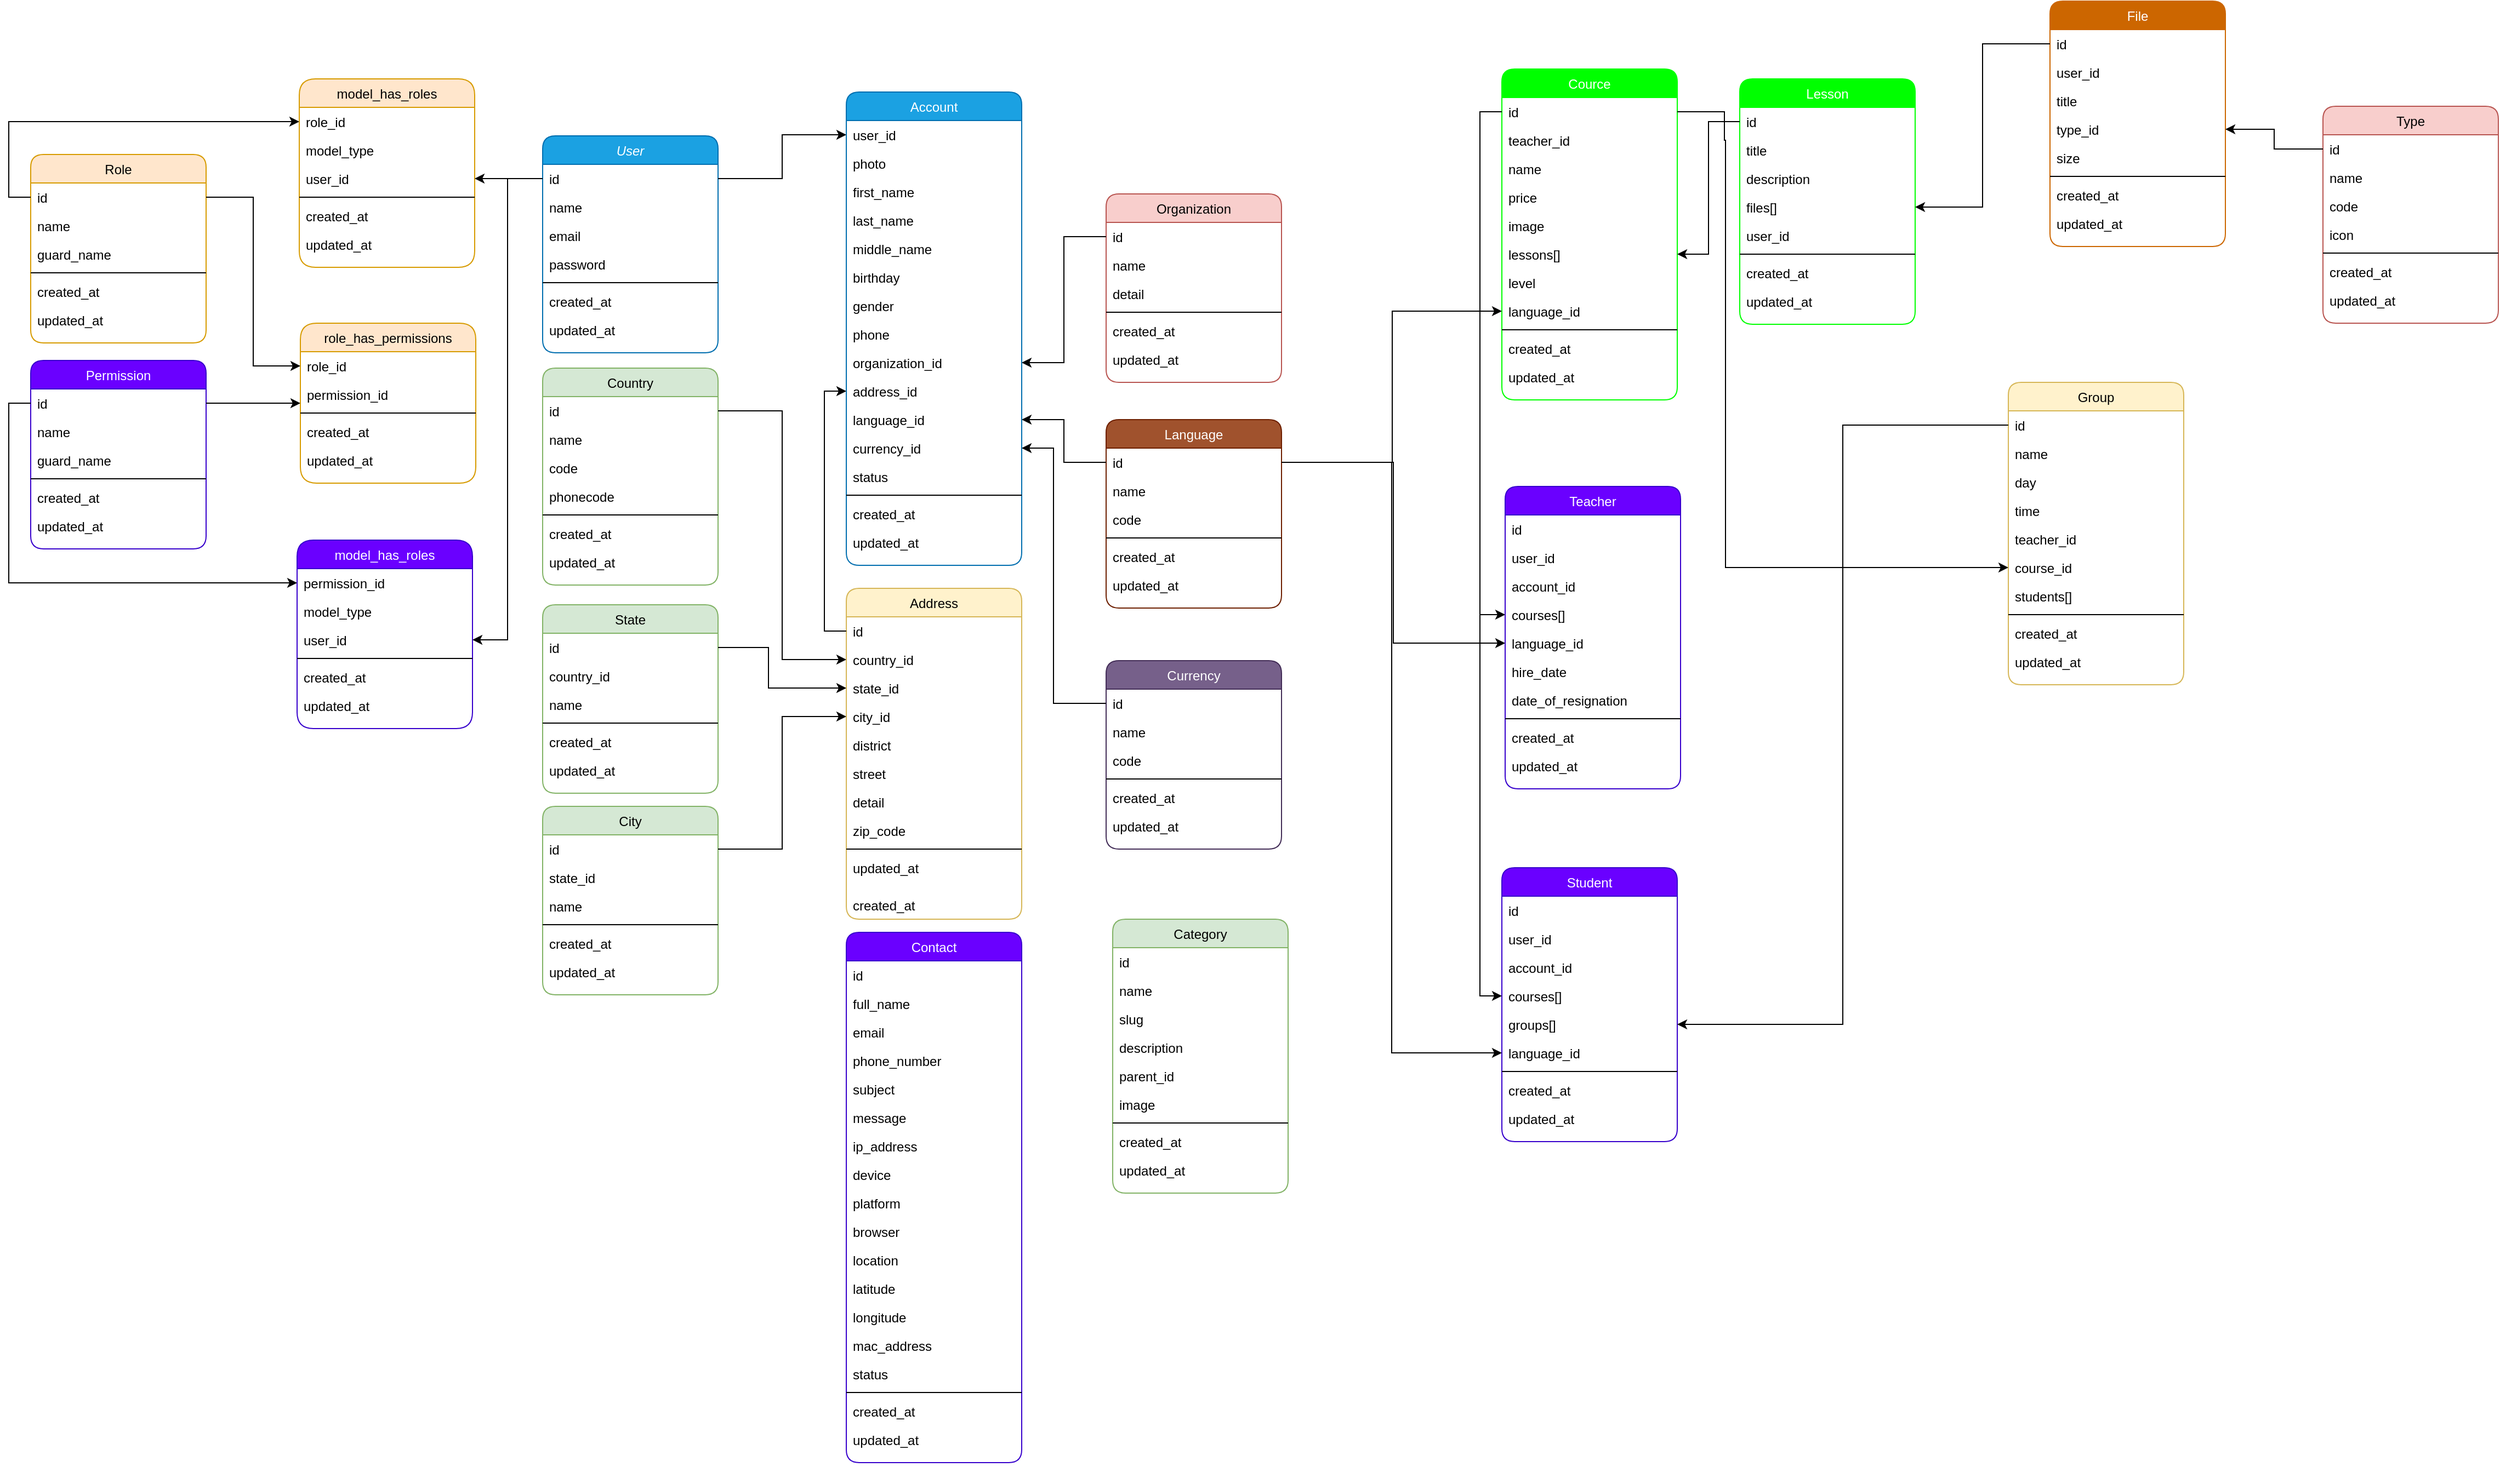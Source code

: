 <mxfile version="24.7.5">
  <diagram id="C5RBs43oDa-KdzZeNtuy" name="Page-1">
    <mxGraphModel dx="2453" dy="1248" grid="0" gridSize="10" guides="1" tooltips="1" connect="1" arrows="1" fold="1" page="0" pageScale="1" pageWidth="827" pageHeight="1169" math="0" shadow="0">
      <root>
        <mxCell id="WIyWlLk6GJQsqaUBKTNV-0" />
        <mxCell id="WIyWlLk6GJQsqaUBKTNV-1" parent="WIyWlLk6GJQsqaUBKTNV-0" />
        <mxCell id="zkfFHV4jXpPFQw0GAbJ--0" value="User" style="swimlane;fontStyle=2;align=center;verticalAlign=top;childLayout=stackLayout;horizontal=1;startSize=26;horizontalStack=0;resizeParent=1;resizeLast=0;collapsible=1;marginBottom=0;rounded=1;shadow=0;strokeWidth=1;fillColor=#1ba1e2;strokeColor=#006EAF;fontColor=#ffffff;" parent="WIyWlLk6GJQsqaUBKTNV-1" vertex="1">
          <mxGeometry x="-58" y="68" width="160" height="198" as="geometry">
            <mxRectangle x="230" y="140" width="160" height="26" as="alternateBounds" />
          </mxGeometry>
        </mxCell>
        <mxCell id="zkfFHV4jXpPFQw0GAbJ--1" value="id" style="text;align=left;verticalAlign=top;spacingLeft=4;spacingRight=4;overflow=hidden;rotatable=0;points=[[0,0.5],[1,0.5]];portConstraint=eastwest;" parent="zkfFHV4jXpPFQw0GAbJ--0" vertex="1">
          <mxGeometry y="26" width="160" height="26" as="geometry" />
        </mxCell>
        <mxCell id="_w4fHkP3av8SXixH83vg-1" value="name" style="text;align=left;verticalAlign=top;spacingLeft=4;spacingRight=4;overflow=hidden;rotatable=0;points=[[0,0.5],[1,0.5]];portConstraint=eastwest;" parent="zkfFHV4jXpPFQw0GAbJ--0" vertex="1">
          <mxGeometry y="52" width="160" height="26" as="geometry" />
        </mxCell>
        <mxCell id="zkfFHV4jXpPFQw0GAbJ--3" value="email" style="text;align=left;verticalAlign=top;spacingLeft=4;spacingRight=4;overflow=hidden;rotatable=0;points=[[0,0.5],[1,0.5]];portConstraint=eastwest;rounded=0;shadow=0;html=0;" parent="zkfFHV4jXpPFQw0GAbJ--0" vertex="1">
          <mxGeometry y="78" width="160" height="26" as="geometry" />
        </mxCell>
        <mxCell id="zkfFHV4jXpPFQw0GAbJ--2" value="password" style="text;align=left;verticalAlign=top;spacingLeft=4;spacingRight=4;overflow=hidden;rotatable=0;points=[[0,0.5],[1,0.5]];portConstraint=eastwest;rounded=0;shadow=0;html=0;" parent="zkfFHV4jXpPFQw0GAbJ--0" vertex="1">
          <mxGeometry y="104" width="160" height="26" as="geometry" />
        </mxCell>
        <mxCell id="zkfFHV4jXpPFQw0GAbJ--4" value="" style="line;html=1;strokeWidth=1;align=left;verticalAlign=middle;spacingTop=-1;spacingLeft=3;spacingRight=3;rotatable=0;labelPosition=right;points=[];portConstraint=eastwest;" parent="zkfFHV4jXpPFQw0GAbJ--0" vertex="1">
          <mxGeometry y="130" width="160" height="8" as="geometry" />
        </mxCell>
        <mxCell id="zkfFHV4jXpPFQw0GAbJ--5" value="created_at" style="text;align=left;verticalAlign=top;spacingLeft=4;spacingRight=4;overflow=hidden;rotatable=0;points=[[0,0.5],[1,0.5]];portConstraint=eastwest;" parent="zkfFHV4jXpPFQw0GAbJ--0" vertex="1">
          <mxGeometry y="138" width="160" height="26" as="geometry" />
        </mxCell>
        <mxCell id="_w4fHkP3av8SXixH83vg-0" value="updated_at" style="text;align=left;verticalAlign=top;spacingLeft=4;spacingRight=4;overflow=hidden;rotatable=0;points=[[0,0.5],[1,0.5]];portConstraint=eastwest;" parent="zkfFHV4jXpPFQw0GAbJ--0" vertex="1">
          <mxGeometry y="164" width="160" height="28" as="geometry" />
        </mxCell>
        <mxCell id="zkfFHV4jXpPFQw0GAbJ--6" value="Account" style="swimlane;fontStyle=0;align=center;verticalAlign=top;childLayout=stackLayout;horizontal=1;startSize=26;horizontalStack=0;resizeParent=1;resizeLast=0;collapsible=1;marginBottom=0;rounded=1;shadow=0;strokeWidth=1;glass=0;swimlaneLine=1;fillColor=#1ba1e2;strokeColor=#006EAF;fontColor=#ffffff;" parent="WIyWlLk6GJQsqaUBKTNV-1" vertex="1">
          <mxGeometry x="219" y="28" width="160" height="432" as="geometry">
            <mxRectangle x="130" y="380" width="160" height="26" as="alternateBounds" />
          </mxGeometry>
        </mxCell>
        <mxCell id="zkfFHV4jXpPFQw0GAbJ--7" value="user_id" style="text;align=left;verticalAlign=top;spacingLeft=4;spacingRight=4;overflow=hidden;rotatable=0;points=[[0,0.5],[1,0.5]];portConstraint=eastwest;" parent="zkfFHV4jXpPFQw0GAbJ--6" vertex="1">
          <mxGeometry y="26" width="160" height="26" as="geometry" />
        </mxCell>
        <mxCell id="_w4fHkP3av8SXixH83vg-8" value="photo" style="text;align=left;verticalAlign=top;spacingLeft=4;spacingRight=4;overflow=hidden;rotatable=0;points=[[0,0.5],[1,0.5]];portConstraint=eastwest;" parent="zkfFHV4jXpPFQw0GAbJ--6" vertex="1">
          <mxGeometry y="52" width="160" height="26" as="geometry" />
        </mxCell>
        <mxCell id="_w4fHkP3av8SXixH83vg-2" value="first_name" style="text;align=left;verticalAlign=top;spacingLeft=4;spacingRight=4;overflow=hidden;rotatable=0;points=[[0,0.5],[1,0.5]];portConstraint=eastwest;" parent="zkfFHV4jXpPFQw0GAbJ--6" vertex="1">
          <mxGeometry y="78" width="160" height="26" as="geometry" />
        </mxCell>
        <mxCell id="_w4fHkP3av8SXixH83vg-3" value="last_name" style="text;align=left;verticalAlign=top;spacingLeft=4;spacingRight=4;overflow=hidden;rotatable=0;points=[[0,0.5],[1,0.5]];portConstraint=eastwest;" parent="zkfFHV4jXpPFQw0GAbJ--6" vertex="1">
          <mxGeometry y="104" width="160" height="26" as="geometry" />
        </mxCell>
        <mxCell id="zkfFHV4jXpPFQw0GAbJ--8" value="middle_name" style="text;align=left;verticalAlign=top;spacingLeft=4;spacingRight=4;overflow=hidden;rotatable=0;points=[[0,0.5],[1,0.5]];portConstraint=eastwest;rounded=0;shadow=0;html=0;" parent="zkfFHV4jXpPFQw0GAbJ--6" vertex="1">
          <mxGeometry y="130" width="160" height="26" as="geometry" />
        </mxCell>
        <mxCell id="_w4fHkP3av8SXixH83vg-6" value="birthday" style="text;align=left;verticalAlign=top;spacingLeft=4;spacingRight=4;overflow=hidden;rotatable=0;points=[[0,0.5],[1,0.5]];portConstraint=eastwest;" parent="zkfFHV4jXpPFQw0GAbJ--6" vertex="1">
          <mxGeometry y="156" width="160" height="26" as="geometry" />
        </mxCell>
        <mxCell id="zkfFHV4jXpPFQw0GAbJ--11" value="gender" style="text;align=left;verticalAlign=top;spacingLeft=4;spacingRight=4;overflow=hidden;rotatable=0;points=[[0,0.5],[1,0.5]];portConstraint=eastwest;" parent="zkfFHV4jXpPFQw0GAbJ--6" vertex="1">
          <mxGeometry y="182" width="160" height="26" as="geometry" />
        </mxCell>
        <mxCell id="_w4fHkP3av8SXixH83vg-7" value="phone" style="text;align=left;verticalAlign=top;spacingLeft=4;spacingRight=4;overflow=hidden;rotatable=0;points=[[0,0.5],[1,0.5]];portConstraint=eastwest;" parent="zkfFHV4jXpPFQw0GAbJ--6" vertex="1">
          <mxGeometry y="208" width="160" height="26" as="geometry" />
        </mxCell>
        <mxCell id="_w4fHkP3av8SXixH83vg-12" value="organization_id" style="text;align=left;verticalAlign=top;spacingLeft=4;spacingRight=4;overflow=hidden;rotatable=0;points=[[0,0.5],[1,0.5]];portConstraint=eastwest;" parent="zkfFHV4jXpPFQw0GAbJ--6" vertex="1">
          <mxGeometry y="234" width="160" height="26" as="geometry" />
        </mxCell>
        <mxCell id="_w4fHkP3av8SXixH83vg-15" value="address_id" style="text;align=left;verticalAlign=top;spacingLeft=4;spacingRight=4;overflow=hidden;rotatable=0;points=[[0,0.5],[1,0.5]];portConstraint=eastwest;" parent="zkfFHV4jXpPFQw0GAbJ--6" vertex="1">
          <mxGeometry y="260" width="160" height="26" as="geometry" />
        </mxCell>
        <mxCell id="_w4fHkP3av8SXixH83vg-102" value="language_id" style="text;align=left;verticalAlign=top;spacingLeft=4;spacingRight=4;overflow=hidden;rotatable=0;points=[[0,0.5],[1,0.5]];portConstraint=eastwest;" parent="zkfFHV4jXpPFQw0GAbJ--6" vertex="1">
          <mxGeometry y="286" width="160" height="26" as="geometry" />
        </mxCell>
        <mxCell id="_w4fHkP3av8SXixH83vg-103" value="currency_id" style="text;align=left;verticalAlign=top;spacingLeft=4;spacingRight=4;overflow=hidden;rotatable=0;points=[[0,0.5],[1,0.5]];portConstraint=eastwest;" parent="zkfFHV4jXpPFQw0GAbJ--6" vertex="1">
          <mxGeometry y="312" width="160" height="26" as="geometry" />
        </mxCell>
        <mxCell id="_w4fHkP3av8SXixH83vg-114" value="status" style="text;align=left;verticalAlign=top;spacingLeft=4;spacingRight=4;overflow=hidden;rotatable=0;points=[[0,0.5],[1,0.5]];portConstraint=eastwest;" parent="zkfFHV4jXpPFQw0GAbJ--6" vertex="1">
          <mxGeometry y="338" width="160" height="26" as="geometry" />
        </mxCell>
        <mxCell id="zkfFHV4jXpPFQw0GAbJ--9" value="" style="line;html=1;strokeWidth=1;align=left;verticalAlign=middle;spacingTop=-1;spacingLeft=3;spacingRight=3;rotatable=0;labelPosition=right;points=[];portConstraint=eastwest;" parent="zkfFHV4jXpPFQw0GAbJ--6" vertex="1">
          <mxGeometry y="364" width="160" height="8" as="geometry" />
        </mxCell>
        <mxCell id="_w4fHkP3av8SXixH83vg-4" value="created_at" style="text;align=left;verticalAlign=top;spacingLeft=4;spacingRight=4;overflow=hidden;rotatable=0;points=[[0,0.5],[1,0.5]];portConstraint=eastwest;" parent="zkfFHV4jXpPFQw0GAbJ--6" vertex="1">
          <mxGeometry y="372" width="160" height="26" as="geometry" />
        </mxCell>
        <mxCell id="_w4fHkP3av8SXixH83vg-5" value="updated_at" style="text;align=left;verticalAlign=top;spacingLeft=4;spacingRight=4;overflow=hidden;rotatable=0;points=[[0,0.5],[1,0.5]];portConstraint=eastwest;" parent="zkfFHV4jXpPFQw0GAbJ--6" vertex="1">
          <mxGeometry y="398" width="160" height="34" as="geometry" />
        </mxCell>
        <mxCell id="zkfFHV4jXpPFQw0GAbJ--13" value="Organization" style="swimlane;fontStyle=0;align=center;verticalAlign=top;childLayout=stackLayout;horizontal=1;startSize=26;horizontalStack=0;resizeParent=1;resizeLast=0;collapsible=1;marginBottom=0;rounded=1;shadow=0;strokeWidth=1;fillColor=#f8cecc;strokeColor=#b85450;" parent="WIyWlLk6GJQsqaUBKTNV-1" vertex="1">
          <mxGeometry x="456" y="121" width="160" height="172" as="geometry">
            <mxRectangle x="340" y="380" width="170" height="26" as="alternateBounds" />
          </mxGeometry>
        </mxCell>
        <mxCell id="zkfFHV4jXpPFQw0GAbJ--14" value="id" style="text;align=left;verticalAlign=top;spacingLeft=4;spacingRight=4;overflow=hidden;rotatable=0;points=[[0,0.5],[1,0.5]];portConstraint=eastwest;" parent="zkfFHV4jXpPFQw0GAbJ--13" vertex="1">
          <mxGeometry y="26" width="160" height="26" as="geometry" />
        </mxCell>
        <mxCell id="_w4fHkP3av8SXixH83vg-11" value="name" style="text;align=left;verticalAlign=top;spacingLeft=4;spacingRight=4;overflow=hidden;rotatable=0;points=[[0,0.5],[1,0.5]];portConstraint=eastwest;" parent="zkfFHV4jXpPFQw0GAbJ--13" vertex="1">
          <mxGeometry y="52" width="160" height="26" as="geometry" />
        </mxCell>
        <mxCell id="_w4fHkP3av8SXixH83vg-14" value="detail" style="text;align=left;verticalAlign=top;spacingLeft=4;spacingRight=4;overflow=hidden;rotatable=0;points=[[0,0.5],[1,0.5]];portConstraint=eastwest;" parent="zkfFHV4jXpPFQw0GAbJ--13" vertex="1">
          <mxGeometry y="78" width="160" height="26" as="geometry" />
        </mxCell>
        <mxCell id="zkfFHV4jXpPFQw0GAbJ--15" value="" style="line;html=1;strokeWidth=1;align=left;verticalAlign=middle;spacingTop=-1;spacingLeft=3;spacingRight=3;rotatable=0;labelPosition=right;points=[];portConstraint=eastwest;" parent="zkfFHV4jXpPFQw0GAbJ--13" vertex="1">
          <mxGeometry y="104" width="160" height="8" as="geometry" />
        </mxCell>
        <mxCell id="_w4fHkP3av8SXixH83vg-10" value="created_at" style="text;align=left;verticalAlign=top;spacingLeft=4;spacingRight=4;overflow=hidden;rotatable=0;points=[[0,0.5],[1,0.5]];portConstraint=eastwest;" parent="zkfFHV4jXpPFQw0GAbJ--13" vertex="1">
          <mxGeometry y="112" width="160" height="26" as="geometry" />
        </mxCell>
        <mxCell id="_w4fHkP3av8SXixH83vg-9" value="updated_at" style="text;align=left;verticalAlign=top;spacingLeft=4;spacingRight=4;overflow=hidden;rotatable=0;points=[[0,0.5],[1,0.5]];portConstraint=eastwest;" parent="zkfFHV4jXpPFQw0GAbJ--13" vertex="1">
          <mxGeometry y="138" width="160" height="34" as="geometry" />
        </mxCell>
        <mxCell id="zkfFHV4jXpPFQw0GAbJ--17" value="Address" style="swimlane;fontStyle=0;align=center;verticalAlign=top;childLayout=stackLayout;horizontal=1;startSize=26;horizontalStack=0;resizeParent=1;resizeLast=0;collapsible=1;marginBottom=0;rounded=1;shadow=0;strokeWidth=1;fillColor=#fff2cc;strokeColor=#d6b656;gradientColor=none;swimlaneFillColor=none;" parent="WIyWlLk6GJQsqaUBKTNV-1" vertex="1">
          <mxGeometry x="219" y="481" width="160" height="302" as="geometry">
            <mxRectangle x="550" y="140" width="160" height="26" as="alternateBounds" />
          </mxGeometry>
        </mxCell>
        <mxCell id="zkfFHV4jXpPFQw0GAbJ--22" value="id" style="text;align=left;verticalAlign=top;spacingLeft=4;spacingRight=4;overflow=hidden;rotatable=0;points=[[0,0.5],[1,0.5]];portConstraint=eastwest;rounded=0;shadow=0;html=0;" parent="zkfFHV4jXpPFQw0GAbJ--17" vertex="1">
          <mxGeometry y="26" width="160" height="26" as="geometry" />
        </mxCell>
        <mxCell id="zkfFHV4jXpPFQw0GAbJ--20" value="country_id" style="text;align=left;verticalAlign=top;spacingLeft=4;spacingRight=4;overflow=hidden;rotatable=0;points=[[0,0.5],[1,0.5]];portConstraint=eastwest;rounded=0;shadow=0;html=0;" parent="zkfFHV4jXpPFQw0GAbJ--17" vertex="1">
          <mxGeometry y="52" width="160" height="26" as="geometry" />
        </mxCell>
        <mxCell id="zkfFHV4jXpPFQw0GAbJ--18" value="state_id" style="text;align=left;verticalAlign=top;spacingLeft=4;spacingRight=4;overflow=hidden;rotatable=0;points=[[0,0.5],[1,0.5]];portConstraint=eastwest;" parent="zkfFHV4jXpPFQw0GAbJ--17" vertex="1">
          <mxGeometry y="78" width="160" height="26" as="geometry" />
        </mxCell>
        <mxCell id="zkfFHV4jXpPFQw0GAbJ--19" value="city_id" style="text;align=left;verticalAlign=top;spacingLeft=4;spacingRight=4;overflow=hidden;rotatable=0;points=[[0,0.5],[1,0.5]];portConstraint=eastwest;rounded=0;shadow=0;html=0;" parent="zkfFHV4jXpPFQw0GAbJ--17" vertex="1">
          <mxGeometry y="104" width="160" height="26" as="geometry" />
        </mxCell>
        <mxCell id="qQcZvXZZokFBWcGIj9tO-2" value="district" style="text;align=left;verticalAlign=top;spacingLeft=4;spacingRight=4;overflow=hidden;rotatable=0;points=[[0,0.5],[1,0.5]];portConstraint=eastwest;rounded=0;shadow=0;html=0;" parent="zkfFHV4jXpPFQw0GAbJ--17" vertex="1">
          <mxGeometry y="130" width="160" height="26" as="geometry" />
        </mxCell>
        <mxCell id="qQcZvXZZokFBWcGIj9tO-1" value="street" style="text;align=left;verticalAlign=top;spacingLeft=4;spacingRight=4;overflow=hidden;rotatable=0;points=[[0,0.5],[1,0.5]];portConstraint=eastwest;rounded=0;shadow=0;html=0;" parent="zkfFHV4jXpPFQw0GAbJ--17" vertex="1">
          <mxGeometry y="156" width="160" height="26" as="geometry" />
        </mxCell>
        <mxCell id="zkfFHV4jXpPFQw0GAbJ--21" value="detail" style="text;align=left;verticalAlign=top;spacingLeft=4;spacingRight=4;overflow=hidden;rotatable=0;points=[[0,0.5],[1,0.5]];portConstraint=eastwest;rounded=0;shadow=0;html=0;" parent="zkfFHV4jXpPFQw0GAbJ--17" vertex="1">
          <mxGeometry y="182" width="160" height="26" as="geometry" />
        </mxCell>
        <mxCell id="_w4fHkP3av8SXixH83vg-94" value="zip_code" style="text;align=left;verticalAlign=top;spacingLeft=4;spacingRight=4;overflow=hidden;rotatable=0;points=[[0,0.5],[1,0.5]];portConstraint=eastwest;rounded=0;shadow=0;html=0;" parent="zkfFHV4jXpPFQw0GAbJ--17" vertex="1">
          <mxGeometry y="208" width="160" height="26" as="geometry" />
        </mxCell>
        <mxCell id="zkfFHV4jXpPFQw0GAbJ--23" value="" style="line;html=1;strokeWidth=1;align=left;verticalAlign=middle;spacingTop=-1;spacingLeft=3;spacingRight=3;rotatable=0;labelPosition=right;points=[];portConstraint=eastwest;" parent="zkfFHV4jXpPFQw0GAbJ--17" vertex="1">
          <mxGeometry y="234" width="160" height="8" as="geometry" />
        </mxCell>
        <mxCell id="_w4fHkP3av8SXixH83vg-43" value="updated_at" style="text;align=left;verticalAlign=top;spacingLeft=4;spacingRight=4;overflow=hidden;rotatable=0;points=[[0,0.5],[1,0.5]];portConstraint=eastwest;" parent="zkfFHV4jXpPFQw0GAbJ--17" vertex="1">
          <mxGeometry y="242" width="160" height="34" as="geometry" />
        </mxCell>
        <mxCell id="_w4fHkP3av8SXixH83vg-44" value="created_at" style="text;align=left;verticalAlign=top;spacingLeft=4;spacingRight=4;overflow=hidden;rotatable=0;points=[[0,0.5],[1,0.5]];portConstraint=eastwest;" parent="zkfFHV4jXpPFQw0GAbJ--17" vertex="1">
          <mxGeometry y="276" width="160" height="26" as="geometry" />
        </mxCell>
        <mxCell id="_w4fHkP3av8SXixH83vg-16" style="edgeStyle=orthogonalEdgeStyle;rounded=0;orthogonalLoop=1;jettySize=auto;html=1;exitX=1;exitY=0.5;exitDx=0;exitDy=0;entryX=0;entryY=0.5;entryDx=0;entryDy=0;" parent="WIyWlLk6GJQsqaUBKTNV-1" source="zkfFHV4jXpPFQw0GAbJ--1" target="zkfFHV4jXpPFQw0GAbJ--7" edge="1">
          <mxGeometry relative="1" as="geometry" />
        </mxCell>
        <mxCell id="_w4fHkP3av8SXixH83vg-17" value="Country" style="swimlane;fontStyle=0;align=center;verticalAlign=top;childLayout=stackLayout;horizontal=1;startSize=26;horizontalStack=0;resizeParent=1;resizeLast=0;collapsible=1;marginBottom=0;rounded=1;shadow=0;strokeWidth=1;fillColor=#d5e8d4;strokeColor=#82b366;" parent="WIyWlLk6GJQsqaUBKTNV-1" vertex="1">
          <mxGeometry x="-58" y="280" width="160" height="198" as="geometry">
            <mxRectangle x="550" y="140" width="160" height="26" as="alternateBounds" />
          </mxGeometry>
        </mxCell>
        <mxCell id="_w4fHkP3av8SXixH83vg-18" value="id" style="text;align=left;verticalAlign=top;spacingLeft=4;spacingRight=4;overflow=hidden;rotatable=0;points=[[0,0.5],[1,0.5]];portConstraint=eastwest;rounded=0;shadow=0;html=0;" parent="_w4fHkP3av8SXixH83vg-17" vertex="1">
          <mxGeometry y="26" width="160" height="26" as="geometry" />
        </mxCell>
        <mxCell id="_w4fHkP3av8SXixH83vg-19" value="name" style="text;align=left;verticalAlign=top;spacingLeft=4;spacingRight=4;overflow=hidden;rotatable=0;points=[[0,0.5],[1,0.5]];portConstraint=eastwest;rounded=0;shadow=0;html=0;" parent="_w4fHkP3av8SXixH83vg-17" vertex="1">
          <mxGeometry y="52" width="160" height="26" as="geometry" />
        </mxCell>
        <mxCell id="_w4fHkP3av8SXixH83vg-20" value="code" style="text;align=left;verticalAlign=top;spacingLeft=4;spacingRight=4;overflow=hidden;rotatable=0;points=[[0,0.5],[1,0.5]];portConstraint=eastwest;" parent="_w4fHkP3av8SXixH83vg-17" vertex="1">
          <mxGeometry y="78" width="160" height="26" as="geometry" />
        </mxCell>
        <mxCell id="_w4fHkP3av8SXixH83vg-21" value="phonecode" style="text;align=left;verticalAlign=top;spacingLeft=4;spacingRight=4;overflow=hidden;rotatable=0;points=[[0,0.5],[1,0.5]];portConstraint=eastwest;rounded=0;shadow=0;html=0;" parent="_w4fHkP3av8SXixH83vg-17" vertex="1">
          <mxGeometry y="104" width="160" height="26" as="geometry" />
        </mxCell>
        <mxCell id="_w4fHkP3av8SXixH83vg-23" value="" style="line;html=1;strokeWidth=1;align=left;verticalAlign=middle;spacingTop=-1;spacingLeft=3;spacingRight=3;rotatable=0;labelPosition=right;points=[];portConstraint=eastwest;" parent="_w4fHkP3av8SXixH83vg-17" vertex="1">
          <mxGeometry y="130" width="160" height="8" as="geometry" />
        </mxCell>
        <mxCell id="_w4fHkP3av8SXixH83vg-26" value="created_at" style="text;align=left;verticalAlign=top;spacingLeft=4;spacingRight=4;overflow=hidden;rotatable=0;points=[[0,0.5],[1,0.5]];portConstraint=eastwest;" parent="_w4fHkP3av8SXixH83vg-17" vertex="1">
          <mxGeometry y="138" width="160" height="26" as="geometry" />
        </mxCell>
        <mxCell id="_w4fHkP3av8SXixH83vg-27" value="updated_at" style="text;align=left;verticalAlign=top;spacingLeft=4;spacingRight=4;overflow=hidden;rotatable=0;points=[[0,0.5],[1,0.5]];portConstraint=eastwest;" parent="_w4fHkP3av8SXixH83vg-17" vertex="1">
          <mxGeometry y="164" width="160" height="34" as="geometry" />
        </mxCell>
        <mxCell id="_w4fHkP3av8SXixH83vg-28" value="State" style="swimlane;fontStyle=0;align=center;verticalAlign=top;childLayout=stackLayout;horizontal=1;startSize=26;horizontalStack=0;resizeParent=1;resizeLast=0;collapsible=1;marginBottom=0;rounded=1;shadow=0;strokeWidth=1;fillColor=#d5e8d4;strokeColor=#82b366;" parent="WIyWlLk6GJQsqaUBKTNV-1" vertex="1">
          <mxGeometry x="-58" y="496" width="160" height="172" as="geometry">
            <mxRectangle x="550" y="140" width="160" height="26" as="alternateBounds" />
          </mxGeometry>
        </mxCell>
        <mxCell id="_w4fHkP3av8SXixH83vg-29" value="id" style="text;align=left;verticalAlign=top;spacingLeft=4;spacingRight=4;overflow=hidden;rotatable=0;points=[[0,0.5],[1,0.5]];portConstraint=eastwest;rounded=0;shadow=0;html=0;" parent="_w4fHkP3av8SXixH83vg-28" vertex="1">
          <mxGeometry y="26" width="160" height="26" as="geometry" />
        </mxCell>
        <mxCell id="_w4fHkP3av8SXixH83vg-30" value="country_id" style="text;align=left;verticalAlign=top;spacingLeft=4;spacingRight=4;overflow=hidden;rotatable=0;points=[[0,0.5],[1,0.5]];portConstraint=eastwest;rounded=0;shadow=0;html=0;" parent="_w4fHkP3av8SXixH83vg-28" vertex="1">
          <mxGeometry y="52" width="160" height="26" as="geometry" />
        </mxCell>
        <mxCell id="_w4fHkP3av8SXixH83vg-31" value="name" style="text;align=left;verticalAlign=top;spacingLeft=4;spacingRight=4;overflow=hidden;rotatable=0;points=[[0,0.5],[1,0.5]];portConstraint=eastwest;" parent="_w4fHkP3av8SXixH83vg-28" vertex="1">
          <mxGeometry y="78" width="160" height="26" as="geometry" />
        </mxCell>
        <mxCell id="_w4fHkP3av8SXixH83vg-33" value="" style="line;html=1;strokeWidth=1;align=left;verticalAlign=middle;spacingTop=-1;spacingLeft=3;spacingRight=3;rotatable=0;labelPosition=right;points=[];portConstraint=eastwest;" parent="_w4fHkP3av8SXixH83vg-28" vertex="1">
          <mxGeometry y="104" width="160" height="8" as="geometry" />
        </mxCell>
        <mxCell id="_w4fHkP3av8SXixH83vg-34" value="created_at" style="text;align=left;verticalAlign=top;spacingLeft=4;spacingRight=4;overflow=hidden;rotatable=0;points=[[0,0.5],[1,0.5]];portConstraint=eastwest;" parent="_w4fHkP3av8SXixH83vg-28" vertex="1">
          <mxGeometry y="112" width="160" height="26" as="geometry" />
        </mxCell>
        <mxCell id="_w4fHkP3av8SXixH83vg-35" value="updated_at" style="text;align=left;verticalAlign=top;spacingLeft=4;spacingRight=4;overflow=hidden;rotatable=0;points=[[0,0.5],[1,0.5]];portConstraint=eastwest;" parent="_w4fHkP3av8SXixH83vg-28" vertex="1">
          <mxGeometry y="138" width="160" height="34" as="geometry" />
        </mxCell>
        <mxCell id="_w4fHkP3av8SXixH83vg-36" value="City" style="swimlane;fontStyle=0;align=center;verticalAlign=top;childLayout=stackLayout;horizontal=1;startSize=26;horizontalStack=0;resizeParent=1;resizeLast=0;collapsible=1;marginBottom=0;rounded=1;shadow=0;strokeWidth=1;fillColor=#d5e8d4;strokeColor=#82b366;" parent="WIyWlLk6GJQsqaUBKTNV-1" vertex="1">
          <mxGeometry x="-58" y="680" width="160" height="172" as="geometry">
            <mxRectangle x="550" y="140" width="160" height="26" as="alternateBounds" />
          </mxGeometry>
        </mxCell>
        <mxCell id="_w4fHkP3av8SXixH83vg-37" value="id" style="text;align=left;verticalAlign=top;spacingLeft=4;spacingRight=4;overflow=hidden;rotatable=0;points=[[0,0.5],[1,0.5]];portConstraint=eastwest;rounded=0;shadow=0;html=0;" parent="_w4fHkP3av8SXixH83vg-36" vertex="1">
          <mxGeometry y="26" width="160" height="26" as="geometry" />
        </mxCell>
        <mxCell id="_w4fHkP3av8SXixH83vg-38" value="state_id" style="text;align=left;verticalAlign=top;spacingLeft=4;spacingRight=4;overflow=hidden;rotatable=0;points=[[0,0.5],[1,0.5]];portConstraint=eastwest;rounded=0;shadow=0;html=0;" parent="_w4fHkP3av8SXixH83vg-36" vertex="1">
          <mxGeometry y="52" width="160" height="26" as="geometry" />
        </mxCell>
        <mxCell id="_w4fHkP3av8SXixH83vg-39" value="name" style="text;align=left;verticalAlign=top;spacingLeft=4;spacingRight=4;overflow=hidden;rotatable=0;points=[[0,0.5],[1,0.5]];portConstraint=eastwest;" parent="_w4fHkP3av8SXixH83vg-36" vertex="1">
          <mxGeometry y="78" width="160" height="26" as="geometry" />
        </mxCell>
        <mxCell id="_w4fHkP3av8SXixH83vg-40" value="" style="line;html=1;strokeWidth=1;align=left;verticalAlign=middle;spacingTop=-1;spacingLeft=3;spacingRight=3;rotatable=0;labelPosition=right;points=[];portConstraint=eastwest;" parent="_w4fHkP3av8SXixH83vg-36" vertex="1">
          <mxGeometry y="104" width="160" height="8" as="geometry" />
        </mxCell>
        <mxCell id="_w4fHkP3av8SXixH83vg-41" value="created_at" style="text;align=left;verticalAlign=top;spacingLeft=4;spacingRight=4;overflow=hidden;rotatable=0;points=[[0,0.5],[1,0.5]];portConstraint=eastwest;" parent="_w4fHkP3av8SXixH83vg-36" vertex="1">
          <mxGeometry y="112" width="160" height="26" as="geometry" />
        </mxCell>
        <mxCell id="_w4fHkP3av8SXixH83vg-42" value="updated_at" style="text;align=left;verticalAlign=top;spacingLeft=4;spacingRight=4;overflow=hidden;rotatable=0;points=[[0,0.5],[1,0.5]];portConstraint=eastwest;" parent="_w4fHkP3av8SXixH83vg-36" vertex="1">
          <mxGeometry y="138" width="160" height="34" as="geometry" />
        </mxCell>
        <mxCell id="_w4fHkP3av8SXixH83vg-45" style="edgeStyle=orthogonalEdgeStyle;rounded=0;orthogonalLoop=1;jettySize=auto;html=1;exitX=0;exitY=0.5;exitDx=0;exitDy=0;entryX=0;entryY=0.5;entryDx=0;entryDy=0;" parent="WIyWlLk6GJQsqaUBKTNV-1" source="zkfFHV4jXpPFQw0GAbJ--22" target="_w4fHkP3av8SXixH83vg-15" edge="1">
          <mxGeometry relative="1" as="geometry" />
        </mxCell>
        <mxCell id="_w4fHkP3av8SXixH83vg-48" style="edgeStyle=orthogonalEdgeStyle;rounded=0;orthogonalLoop=1;jettySize=auto;html=1;exitX=1;exitY=0.5;exitDx=0;exitDy=0;entryX=0;entryY=0.5;entryDx=0;entryDy=0;" parent="WIyWlLk6GJQsqaUBKTNV-1" source="_w4fHkP3av8SXixH83vg-29" target="zkfFHV4jXpPFQw0GAbJ--18" edge="1">
          <mxGeometry relative="1" as="geometry">
            <Array as="points">
              <mxPoint x="148" y="535" />
              <mxPoint x="148" y="572" />
            </Array>
          </mxGeometry>
        </mxCell>
        <mxCell id="_w4fHkP3av8SXixH83vg-49" style="edgeStyle=orthogonalEdgeStyle;rounded=0;orthogonalLoop=1;jettySize=auto;html=1;exitX=1;exitY=0.5;exitDx=0;exitDy=0;entryX=0;entryY=0.5;entryDx=0;entryDy=0;" parent="WIyWlLk6GJQsqaUBKTNV-1" source="_w4fHkP3av8SXixH83vg-37" target="zkfFHV4jXpPFQw0GAbJ--19" edge="1">
          <mxGeometry relative="1" as="geometry" />
        </mxCell>
        <mxCell id="_w4fHkP3av8SXixH83vg-50" value="Role" style="swimlane;fontStyle=0;align=center;verticalAlign=top;childLayout=stackLayout;horizontal=1;startSize=26;horizontalStack=0;resizeParent=1;resizeLast=0;collapsible=1;marginBottom=0;rounded=1;shadow=0;strokeWidth=1;fillColor=#ffe6cc;strokeColor=#d79b00;" parent="WIyWlLk6GJQsqaUBKTNV-1" vertex="1">
          <mxGeometry x="-525" y="85" width="160" height="172" as="geometry">
            <mxRectangle x="340" y="380" width="170" height="26" as="alternateBounds" />
          </mxGeometry>
        </mxCell>
        <mxCell id="_w4fHkP3av8SXixH83vg-51" value="id" style="text;align=left;verticalAlign=top;spacingLeft=4;spacingRight=4;overflow=hidden;rotatable=0;points=[[0,0.5],[1,0.5]];portConstraint=eastwest;" parent="_w4fHkP3av8SXixH83vg-50" vertex="1">
          <mxGeometry y="26" width="160" height="26" as="geometry" />
        </mxCell>
        <mxCell id="_w4fHkP3av8SXixH83vg-52" value="name" style="text;align=left;verticalAlign=top;spacingLeft=4;spacingRight=4;overflow=hidden;rotatable=0;points=[[0,0.5],[1,0.5]];portConstraint=eastwest;" parent="_w4fHkP3av8SXixH83vg-50" vertex="1">
          <mxGeometry y="52" width="160" height="26" as="geometry" />
        </mxCell>
        <mxCell id="_w4fHkP3av8SXixH83vg-57" value="guard_name" style="text;align=left;verticalAlign=top;spacingLeft=4;spacingRight=4;overflow=hidden;rotatable=0;points=[[0,0.5],[1,0.5]];portConstraint=eastwest;" parent="_w4fHkP3av8SXixH83vg-50" vertex="1">
          <mxGeometry y="78" width="160" height="26" as="geometry" />
        </mxCell>
        <mxCell id="_w4fHkP3av8SXixH83vg-54" value="" style="line;html=1;strokeWidth=1;align=left;verticalAlign=middle;spacingTop=-1;spacingLeft=3;spacingRight=3;rotatable=0;labelPosition=right;points=[];portConstraint=eastwest;" parent="_w4fHkP3av8SXixH83vg-50" vertex="1">
          <mxGeometry y="104" width="160" height="8" as="geometry" />
        </mxCell>
        <mxCell id="_w4fHkP3av8SXixH83vg-55" value="created_at" style="text;align=left;verticalAlign=top;spacingLeft=4;spacingRight=4;overflow=hidden;rotatable=0;points=[[0,0.5],[1,0.5]];portConstraint=eastwest;" parent="_w4fHkP3av8SXixH83vg-50" vertex="1">
          <mxGeometry y="112" width="160" height="26" as="geometry" />
        </mxCell>
        <mxCell id="_w4fHkP3av8SXixH83vg-56" value="updated_at" style="text;align=left;verticalAlign=top;spacingLeft=4;spacingRight=4;overflow=hidden;rotatable=0;points=[[0,0.5],[1,0.5]];portConstraint=eastwest;" parent="_w4fHkP3av8SXixH83vg-50" vertex="1">
          <mxGeometry y="138" width="160" height="34" as="geometry" />
        </mxCell>
        <mxCell id="_w4fHkP3av8SXixH83vg-80" style="edgeStyle=orthogonalEdgeStyle;rounded=0;orthogonalLoop=1;jettySize=auto;html=1;exitX=1;exitY=0.5;exitDx=0;exitDy=0;" parent="_w4fHkP3av8SXixH83vg-50" source="_w4fHkP3av8SXixH83vg-51" target="_w4fHkP3av8SXixH83vg-51" edge="1">
          <mxGeometry relative="1" as="geometry" />
        </mxCell>
        <mxCell id="_w4fHkP3av8SXixH83vg-58" value="Permission" style="swimlane;fontStyle=0;align=center;verticalAlign=top;childLayout=stackLayout;horizontal=1;startSize=26;horizontalStack=0;resizeParent=1;resizeLast=0;collapsible=1;marginBottom=0;rounded=1;shadow=0;strokeWidth=1;fillColor=#6a00ff;strokeColor=#3700CC;fontColor=#ffffff;" parent="WIyWlLk6GJQsqaUBKTNV-1" vertex="1">
          <mxGeometry x="-525" y="273" width="160" height="172" as="geometry">
            <mxRectangle x="340" y="380" width="170" height="26" as="alternateBounds" />
          </mxGeometry>
        </mxCell>
        <mxCell id="_w4fHkP3av8SXixH83vg-59" value="id" style="text;align=left;verticalAlign=top;spacingLeft=4;spacingRight=4;overflow=hidden;rotatable=0;points=[[0,0.5],[1,0.5]];portConstraint=eastwest;" parent="_w4fHkP3av8SXixH83vg-58" vertex="1">
          <mxGeometry y="26" width="160" height="26" as="geometry" />
        </mxCell>
        <mxCell id="_w4fHkP3av8SXixH83vg-60" value="name" style="text;align=left;verticalAlign=top;spacingLeft=4;spacingRight=4;overflow=hidden;rotatable=0;points=[[0,0.5],[1,0.5]];portConstraint=eastwest;" parent="_w4fHkP3av8SXixH83vg-58" vertex="1">
          <mxGeometry y="52" width="160" height="26" as="geometry" />
        </mxCell>
        <mxCell id="_w4fHkP3av8SXixH83vg-61" value="guard_name" style="text;align=left;verticalAlign=top;spacingLeft=4;spacingRight=4;overflow=hidden;rotatable=0;points=[[0,0.5],[1,0.5]];portConstraint=eastwest;" parent="_w4fHkP3av8SXixH83vg-58" vertex="1">
          <mxGeometry y="78" width="160" height="26" as="geometry" />
        </mxCell>
        <mxCell id="_w4fHkP3av8SXixH83vg-62" value="" style="line;html=1;strokeWidth=1;align=left;verticalAlign=middle;spacingTop=-1;spacingLeft=3;spacingRight=3;rotatable=0;labelPosition=right;points=[];portConstraint=eastwest;" parent="_w4fHkP3av8SXixH83vg-58" vertex="1">
          <mxGeometry y="104" width="160" height="8" as="geometry" />
        </mxCell>
        <mxCell id="_w4fHkP3av8SXixH83vg-63" value="created_at" style="text;align=left;verticalAlign=top;spacingLeft=4;spacingRight=4;overflow=hidden;rotatable=0;points=[[0,0.5],[1,0.5]];portConstraint=eastwest;" parent="_w4fHkP3av8SXixH83vg-58" vertex="1">
          <mxGeometry y="112" width="160" height="26" as="geometry" />
        </mxCell>
        <mxCell id="_w4fHkP3av8SXixH83vg-64" value="updated_at" style="text;align=left;verticalAlign=top;spacingLeft=4;spacingRight=4;overflow=hidden;rotatable=0;points=[[0,0.5],[1,0.5]];portConstraint=eastwest;" parent="_w4fHkP3av8SXixH83vg-58" vertex="1">
          <mxGeometry y="138" width="160" height="34" as="geometry" />
        </mxCell>
        <mxCell id="_w4fHkP3av8SXixH83vg-65" value="role_has_permissions" style="swimlane;fontStyle=0;align=center;verticalAlign=top;childLayout=stackLayout;horizontal=1;startSize=26;horizontalStack=0;resizeParent=1;resizeLast=0;collapsible=1;marginBottom=0;rounded=1;shadow=0;strokeWidth=1;arcSize=19;fillColor=#ffe6cc;strokeColor=#d79b00;" parent="WIyWlLk6GJQsqaUBKTNV-1" vertex="1">
          <mxGeometry x="-279" y="239" width="160" height="146" as="geometry">
            <mxRectangle x="340" y="380" width="170" height="26" as="alternateBounds" />
          </mxGeometry>
        </mxCell>
        <mxCell id="_w4fHkP3av8SXixH83vg-66" value="role_id" style="text;align=left;verticalAlign=top;spacingLeft=4;spacingRight=4;overflow=hidden;rotatable=0;points=[[0,0.5],[1,0.5]];portConstraint=eastwest;" parent="_w4fHkP3av8SXixH83vg-65" vertex="1">
          <mxGeometry y="26" width="160" height="26" as="geometry" />
        </mxCell>
        <mxCell id="_w4fHkP3av8SXixH83vg-67" value="permission_id" style="text;align=left;verticalAlign=top;spacingLeft=4;spacingRight=4;overflow=hidden;rotatable=0;points=[[0,0.5],[1,0.5]];portConstraint=eastwest;" parent="_w4fHkP3av8SXixH83vg-65" vertex="1">
          <mxGeometry y="52" width="160" height="26" as="geometry" />
        </mxCell>
        <mxCell id="_w4fHkP3av8SXixH83vg-69" value="" style="line;html=1;strokeWidth=1;align=left;verticalAlign=middle;spacingTop=-1;spacingLeft=3;spacingRight=3;rotatable=0;labelPosition=right;points=[];portConstraint=eastwest;" parent="_w4fHkP3av8SXixH83vg-65" vertex="1">
          <mxGeometry y="78" width="160" height="8" as="geometry" />
        </mxCell>
        <mxCell id="_w4fHkP3av8SXixH83vg-70" value="created_at" style="text;align=left;verticalAlign=top;spacingLeft=4;spacingRight=4;overflow=hidden;rotatable=0;points=[[0,0.5],[1,0.5]];portConstraint=eastwest;" parent="_w4fHkP3av8SXixH83vg-65" vertex="1">
          <mxGeometry y="86" width="160" height="26" as="geometry" />
        </mxCell>
        <mxCell id="_w4fHkP3av8SXixH83vg-71" value="updated_at" style="text;align=left;verticalAlign=top;spacingLeft=4;spacingRight=4;overflow=hidden;rotatable=0;points=[[0,0.5],[1,0.5]];portConstraint=eastwest;" parent="_w4fHkP3av8SXixH83vg-65" vertex="1">
          <mxGeometry y="112" width="160" height="34" as="geometry" />
        </mxCell>
        <mxCell id="_w4fHkP3av8SXixH83vg-72" style="edgeStyle=orthogonalEdgeStyle;rounded=0;orthogonalLoop=1;jettySize=auto;html=1;exitX=1;exitY=0.5;exitDx=0;exitDy=0;entryX=0;entryY=0.5;entryDx=0;entryDy=0;" parent="WIyWlLk6GJQsqaUBKTNV-1" source="_w4fHkP3av8SXixH83vg-59" target="_w4fHkP3av8SXixH83vg-65" edge="1">
          <mxGeometry relative="1" as="geometry">
            <Array as="points">
              <mxPoint x="-297" y="312" />
              <mxPoint x="-297" y="312" />
            </Array>
          </mxGeometry>
        </mxCell>
        <mxCell id="_w4fHkP3av8SXixH83vg-74" value="model_has_roles" style="swimlane;fontStyle=0;align=center;verticalAlign=top;childLayout=stackLayout;horizontal=1;startSize=26;horizontalStack=0;resizeParent=1;resizeLast=0;collapsible=1;marginBottom=0;rounded=1;shadow=0;strokeWidth=1;arcSize=19;fillColor=#ffe6cc;strokeColor=#d79b00;" parent="WIyWlLk6GJQsqaUBKTNV-1" vertex="1">
          <mxGeometry x="-280" y="16" width="160" height="172" as="geometry">
            <mxRectangle x="340" y="380" width="170" height="26" as="alternateBounds" />
          </mxGeometry>
        </mxCell>
        <mxCell id="_w4fHkP3av8SXixH83vg-75" value="role_id" style="text;align=left;verticalAlign=top;spacingLeft=4;spacingRight=4;overflow=hidden;rotatable=0;points=[[0,0.5],[1,0.5]];portConstraint=eastwest;" parent="_w4fHkP3av8SXixH83vg-74" vertex="1">
          <mxGeometry y="26" width="160" height="26" as="geometry" />
        </mxCell>
        <mxCell id="_w4fHkP3av8SXixH83vg-76" value="model_type" style="text;align=left;verticalAlign=top;spacingLeft=4;spacingRight=4;overflow=hidden;rotatable=0;points=[[0,0.5],[1,0.5]];portConstraint=eastwest;" parent="_w4fHkP3av8SXixH83vg-74" vertex="1">
          <mxGeometry y="52" width="160" height="26" as="geometry" />
        </mxCell>
        <mxCell id="_w4fHkP3av8SXixH83vg-81" value="user_id" style="text;align=left;verticalAlign=top;spacingLeft=4;spacingRight=4;overflow=hidden;rotatable=0;points=[[0,0.5],[1,0.5]];portConstraint=eastwest;" parent="_w4fHkP3av8SXixH83vg-74" vertex="1">
          <mxGeometry y="78" width="160" height="26" as="geometry" />
        </mxCell>
        <mxCell id="_w4fHkP3av8SXixH83vg-77" value="" style="line;html=1;strokeWidth=1;align=left;verticalAlign=middle;spacingTop=-1;spacingLeft=3;spacingRight=3;rotatable=0;labelPosition=right;points=[];portConstraint=eastwest;" parent="_w4fHkP3av8SXixH83vg-74" vertex="1">
          <mxGeometry y="104" width="160" height="8" as="geometry" />
        </mxCell>
        <mxCell id="_w4fHkP3av8SXixH83vg-78" value="created_at" style="text;align=left;verticalAlign=top;spacingLeft=4;spacingRight=4;overflow=hidden;rotatable=0;points=[[0,0.5],[1,0.5]];portConstraint=eastwest;" parent="_w4fHkP3av8SXixH83vg-74" vertex="1">
          <mxGeometry y="112" width="160" height="26" as="geometry" />
        </mxCell>
        <mxCell id="_w4fHkP3av8SXixH83vg-79" value="updated_at" style="text;align=left;verticalAlign=top;spacingLeft=4;spacingRight=4;overflow=hidden;rotatable=0;points=[[0,0.5],[1,0.5]];portConstraint=eastwest;" parent="_w4fHkP3av8SXixH83vg-74" vertex="1">
          <mxGeometry y="138" width="160" height="34" as="geometry" />
        </mxCell>
        <mxCell id="_w4fHkP3av8SXixH83vg-82" value="model_has_roles" style="swimlane;fontStyle=0;align=center;verticalAlign=top;childLayout=stackLayout;horizontal=1;startSize=26;horizontalStack=0;resizeParent=1;resizeLast=0;collapsible=1;marginBottom=0;rounded=1;shadow=0;strokeWidth=1;arcSize=19;fillColor=#6a00ff;fontColor=#ffffff;strokeColor=#3700CC;" parent="WIyWlLk6GJQsqaUBKTNV-1" vertex="1">
          <mxGeometry x="-282" y="437" width="160" height="172" as="geometry">
            <mxRectangle x="340" y="380" width="170" height="26" as="alternateBounds" />
          </mxGeometry>
        </mxCell>
        <mxCell id="_w4fHkP3av8SXixH83vg-83" value="permission_id" style="text;align=left;verticalAlign=top;spacingLeft=4;spacingRight=4;overflow=hidden;rotatable=0;points=[[0,0.5],[1,0.5]];portConstraint=eastwest;" parent="_w4fHkP3av8SXixH83vg-82" vertex="1">
          <mxGeometry y="26" width="160" height="26" as="geometry" />
        </mxCell>
        <mxCell id="_w4fHkP3av8SXixH83vg-84" value="model_type" style="text;align=left;verticalAlign=top;spacingLeft=4;spacingRight=4;overflow=hidden;rotatable=0;points=[[0,0.5],[1,0.5]];portConstraint=eastwest;" parent="_w4fHkP3av8SXixH83vg-82" vertex="1">
          <mxGeometry y="52" width="160" height="26" as="geometry" />
        </mxCell>
        <mxCell id="_w4fHkP3av8SXixH83vg-85" value="user_id" style="text;align=left;verticalAlign=top;spacingLeft=4;spacingRight=4;overflow=hidden;rotatable=0;points=[[0,0.5],[1,0.5]];portConstraint=eastwest;" parent="_w4fHkP3av8SXixH83vg-82" vertex="1">
          <mxGeometry y="78" width="160" height="26" as="geometry" />
        </mxCell>
        <mxCell id="_w4fHkP3av8SXixH83vg-86" value="" style="line;html=1;strokeWidth=1;align=left;verticalAlign=middle;spacingTop=-1;spacingLeft=3;spacingRight=3;rotatable=0;labelPosition=right;points=[];portConstraint=eastwest;" parent="_w4fHkP3av8SXixH83vg-82" vertex="1">
          <mxGeometry y="104" width="160" height="8" as="geometry" />
        </mxCell>
        <mxCell id="_w4fHkP3av8SXixH83vg-87" value="created_at" style="text;align=left;verticalAlign=top;spacingLeft=4;spacingRight=4;overflow=hidden;rotatable=0;points=[[0,0.5],[1,0.5]];portConstraint=eastwest;" parent="_w4fHkP3av8SXixH83vg-82" vertex="1">
          <mxGeometry y="112" width="160" height="26" as="geometry" />
        </mxCell>
        <mxCell id="_w4fHkP3av8SXixH83vg-88" value="updated_at" style="text;align=left;verticalAlign=top;spacingLeft=4;spacingRight=4;overflow=hidden;rotatable=0;points=[[0,0.5],[1,0.5]];portConstraint=eastwest;" parent="_w4fHkP3av8SXixH83vg-82" vertex="1">
          <mxGeometry y="138" width="160" height="34" as="geometry" />
        </mxCell>
        <mxCell id="_w4fHkP3av8SXixH83vg-89" style="edgeStyle=orthogonalEdgeStyle;rounded=0;orthogonalLoop=1;jettySize=auto;html=1;exitX=0;exitY=0.5;exitDx=0;exitDy=0;entryX=0;entryY=0.5;entryDx=0;entryDy=0;" parent="WIyWlLk6GJQsqaUBKTNV-1" source="_w4fHkP3av8SXixH83vg-59" target="_w4fHkP3av8SXixH83vg-83" edge="1">
          <mxGeometry relative="1" as="geometry" />
        </mxCell>
        <mxCell id="_w4fHkP3av8SXixH83vg-90" style="edgeStyle=orthogonalEdgeStyle;rounded=0;orthogonalLoop=1;jettySize=auto;html=1;exitX=0;exitY=0.5;exitDx=0;exitDy=0;entryX=0;entryY=0.5;entryDx=0;entryDy=0;" parent="WIyWlLk6GJQsqaUBKTNV-1" source="_w4fHkP3av8SXixH83vg-51" target="_w4fHkP3av8SXixH83vg-75" edge="1">
          <mxGeometry relative="1" as="geometry" />
        </mxCell>
        <mxCell id="_w4fHkP3av8SXixH83vg-91" style="edgeStyle=orthogonalEdgeStyle;rounded=0;orthogonalLoop=1;jettySize=auto;html=1;exitX=1;exitY=0.5;exitDx=0;exitDy=0;entryX=0;entryY=0.5;entryDx=0;entryDy=0;" parent="WIyWlLk6GJQsqaUBKTNV-1" source="_w4fHkP3av8SXixH83vg-51" target="_w4fHkP3av8SXixH83vg-66" edge="1">
          <mxGeometry relative="1" as="geometry" />
        </mxCell>
        <mxCell id="_w4fHkP3av8SXixH83vg-92" style="edgeStyle=orthogonalEdgeStyle;rounded=0;orthogonalLoop=1;jettySize=auto;html=1;exitX=0;exitY=0.5;exitDx=0;exitDy=0;entryX=1;entryY=0.5;entryDx=0;entryDy=0;" parent="WIyWlLk6GJQsqaUBKTNV-1" source="zkfFHV4jXpPFQw0GAbJ--1" target="_w4fHkP3av8SXixH83vg-81" edge="1">
          <mxGeometry relative="1" as="geometry" />
        </mxCell>
        <mxCell id="_w4fHkP3av8SXixH83vg-93" style="edgeStyle=orthogonalEdgeStyle;rounded=0;orthogonalLoop=1;jettySize=auto;html=1;exitX=0;exitY=0.5;exitDx=0;exitDy=0;entryX=1;entryY=0.5;entryDx=0;entryDy=0;" parent="WIyWlLk6GJQsqaUBKTNV-1" source="zkfFHV4jXpPFQw0GAbJ--1" target="_w4fHkP3av8SXixH83vg-85" edge="1">
          <mxGeometry relative="1" as="geometry" />
        </mxCell>
        <mxCell id="_w4fHkP3av8SXixH83vg-95" value="Language" style="swimlane;fontStyle=0;align=center;verticalAlign=top;childLayout=stackLayout;horizontal=1;startSize=26;horizontalStack=0;resizeParent=1;resizeLast=0;collapsible=1;marginBottom=0;rounded=1;shadow=0;strokeWidth=1;fillColor=#a0522d;strokeColor=#6D1F00;fontColor=#ffffff;" parent="WIyWlLk6GJQsqaUBKTNV-1" vertex="1">
          <mxGeometry x="456" y="327" width="160" height="172" as="geometry">
            <mxRectangle x="340" y="380" width="170" height="26" as="alternateBounds" />
          </mxGeometry>
        </mxCell>
        <mxCell id="_w4fHkP3av8SXixH83vg-96" value="id" style="text;align=left;verticalAlign=top;spacingLeft=4;spacingRight=4;overflow=hidden;rotatable=0;points=[[0,0.5],[1,0.5]];portConstraint=eastwest;" parent="_w4fHkP3av8SXixH83vg-95" vertex="1">
          <mxGeometry y="26" width="160" height="26" as="geometry" />
        </mxCell>
        <mxCell id="_w4fHkP3av8SXixH83vg-97" value="name" style="text;align=left;verticalAlign=top;spacingLeft=4;spacingRight=4;overflow=hidden;rotatable=0;points=[[0,0.5],[1,0.5]];portConstraint=eastwest;" parent="_w4fHkP3av8SXixH83vg-95" vertex="1">
          <mxGeometry y="52" width="160" height="26" as="geometry" />
        </mxCell>
        <mxCell id="_w4fHkP3av8SXixH83vg-98" value="code" style="text;align=left;verticalAlign=top;spacingLeft=4;spacingRight=4;overflow=hidden;rotatable=0;points=[[0,0.5],[1,0.5]];portConstraint=eastwest;" parent="_w4fHkP3av8SXixH83vg-95" vertex="1">
          <mxGeometry y="78" width="160" height="26" as="geometry" />
        </mxCell>
        <mxCell id="_w4fHkP3av8SXixH83vg-99" value="" style="line;html=1;strokeWidth=1;align=left;verticalAlign=middle;spacingTop=-1;spacingLeft=3;spacingRight=3;rotatable=0;labelPosition=right;points=[];portConstraint=eastwest;" parent="_w4fHkP3av8SXixH83vg-95" vertex="1">
          <mxGeometry y="104" width="160" height="8" as="geometry" />
        </mxCell>
        <mxCell id="_w4fHkP3av8SXixH83vg-100" value="created_at" style="text;align=left;verticalAlign=top;spacingLeft=4;spacingRight=4;overflow=hidden;rotatable=0;points=[[0,0.5],[1,0.5]];portConstraint=eastwest;" parent="_w4fHkP3av8SXixH83vg-95" vertex="1">
          <mxGeometry y="112" width="160" height="26" as="geometry" />
        </mxCell>
        <mxCell id="_w4fHkP3av8SXixH83vg-101" value="updated_at" style="text;align=left;verticalAlign=top;spacingLeft=4;spacingRight=4;overflow=hidden;rotatable=0;points=[[0,0.5],[1,0.5]];portConstraint=eastwest;" parent="_w4fHkP3av8SXixH83vg-95" vertex="1">
          <mxGeometry y="138" width="160" height="34" as="geometry" />
        </mxCell>
        <mxCell id="_w4fHkP3av8SXixH83vg-104" value="Currency" style="swimlane;fontStyle=0;align=center;verticalAlign=top;childLayout=stackLayout;horizontal=1;startSize=26;horizontalStack=0;resizeParent=1;resizeLast=0;collapsible=1;marginBottom=0;rounded=1;shadow=0;strokeWidth=1;fillColor=#76608a;strokeColor=#432D57;fontColor=#ffffff;" parent="WIyWlLk6GJQsqaUBKTNV-1" vertex="1">
          <mxGeometry x="456" y="547" width="160" height="172" as="geometry">
            <mxRectangle x="340" y="380" width="170" height="26" as="alternateBounds" />
          </mxGeometry>
        </mxCell>
        <mxCell id="_w4fHkP3av8SXixH83vg-105" value="id" style="text;align=left;verticalAlign=top;spacingLeft=4;spacingRight=4;overflow=hidden;rotatable=0;points=[[0,0.5],[1,0.5]];portConstraint=eastwest;" parent="_w4fHkP3av8SXixH83vg-104" vertex="1">
          <mxGeometry y="26" width="160" height="26" as="geometry" />
        </mxCell>
        <mxCell id="_w4fHkP3av8SXixH83vg-106" value="name" style="text;align=left;verticalAlign=top;spacingLeft=4;spacingRight=4;overflow=hidden;rotatable=0;points=[[0,0.5],[1,0.5]];portConstraint=eastwest;" parent="_w4fHkP3av8SXixH83vg-104" vertex="1">
          <mxGeometry y="52" width="160" height="26" as="geometry" />
        </mxCell>
        <mxCell id="_w4fHkP3av8SXixH83vg-107" value="code" style="text;align=left;verticalAlign=top;spacingLeft=4;spacingRight=4;overflow=hidden;rotatable=0;points=[[0,0.5],[1,0.5]];portConstraint=eastwest;" parent="_w4fHkP3av8SXixH83vg-104" vertex="1">
          <mxGeometry y="78" width="160" height="26" as="geometry" />
        </mxCell>
        <mxCell id="_w4fHkP3av8SXixH83vg-108" value="" style="line;html=1;strokeWidth=1;align=left;verticalAlign=middle;spacingTop=-1;spacingLeft=3;spacingRight=3;rotatable=0;labelPosition=right;points=[];portConstraint=eastwest;" parent="_w4fHkP3av8SXixH83vg-104" vertex="1">
          <mxGeometry y="104" width="160" height="8" as="geometry" />
        </mxCell>
        <mxCell id="_w4fHkP3av8SXixH83vg-109" value="created_at" style="text;align=left;verticalAlign=top;spacingLeft=4;spacingRight=4;overflow=hidden;rotatable=0;points=[[0,0.5],[1,0.5]];portConstraint=eastwest;" parent="_w4fHkP3av8SXixH83vg-104" vertex="1">
          <mxGeometry y="112" width="160" height="26" as="geometry" />
        </mxCell>
        <mxCell id="_w4fHkP3av8SXixH83vg-110" value="updated_at" style="text;align=left;verticalAlign=top;spacingLeft=4;spacingRight=4;overflow=hidden;rotatable=0;points=[[0,0.5],[1,0.5]];portConstraint=eastwest;" parent="_w4fHkP3av8SXixH83vg-104" vertex="1">
          <mxGeometry y="138" width="160" height="34" as="geometry" />
        </mxCell>
        <mxCell id="_w4fHkP3av8SXixH83vg-111" style="edgeStyle=orthogonalEdgeStyle;rounded=0;orthogonalLoop=1;jettySize=auto;html=1;exitX=0;exitY=0.5;exitDx=0;exitDy=0;" parent="WIyWlLk6GJQsqaUBKTNV-1" source="_w4fHkP3av8SXixH83vg-105" target="_w4fHkP3av8SXixH83vg-103" edge="1">
          <mxGeometry relative="1" as="geometry">
            <Array as="points">
              <mxPoint x="408" y="586" />
              <mxPoint x="408" y="353" />
            </Array>
          </mxGeometry>
        </mxCell>
        <mxCell id="_w4fHkP3av8SXixH83vg-112" style="edgeStyle=orthogonalEdgeStyle;rounded=0;orthogonalLoop=1;jettySize=auto;html=1;exitX=0;exitY=0.5;exitDx=0;exitDy=0;entryX=1;entryY=0.5;entryDx=0;entryDy=0;" parent="WIyWlLk6GJQsqaUBKTNV-1" source="_w4fHkP3av8SXixH83vg-96" target="_w4fHkP3av8SXixH83vg-102" edge="1">
          <mxGeometry relative="1" as="geometry" />
        </mxCell>
        <mxCell id="_w4fHkP3av8SXixH83vg-113" style="edgeStyle=orthogonalEdgeStyle;rounded=0;orthogonalLoop=1;jettySize=auto;html=1;exitX=0;exitY=0.5;exitDx=0;exitDy=0;" parent="WIyWlLk6GJQsqaUBKTNV-1" source="zkfFHV4jXpPFQw0GAbJ--14" target="_w4fHkP3av8SXixH83vg-12" edge="1">
          <mxGeometry relative="1" as="geometry" />
        </mxCell>
        <mxCell id="_w4fHkP3av8SXixH83vg-115" value="File" style="swimlane;fontStyle=0;align=center;verticalAlign=top;childLayout=stackLayout;horizontal=1;startSize=26;horizontalStack=0;resizeParent=1;resizeLast=0;collapsible=1;marginBottom=0;rounded=1;shadow=0;strokeWidth=1;fillColor=#CC6600;strokeColor=#CC6600;fontColor=#ffffff;" parent="WIyWlLk6GJQsqaUBKTNV-1" vertex="1">
          <mxGeometry x="1317" y="-55" width="160" height="224" as="geometry">
            <mxRectangle x="340" y="380" width="170" height="26" as="alternateBounds" />
          </mxGeometry>
        </mxCell>
        <mxCell id="_w4fHkP3av8SXixH83vg-116" value="id" style="text;align=left;verticalAlign=top;spacingLeft=4;spacingRight=4;overflow=hidden;rotatable=0;points=[[0,0.5],[1,0.5]];portConstraint=eastwest;" parent="_w4fHkP3av8SXixH83vg-115" vertex="1">
          <mxGeometry y="26" width="160" height="26" as="geometry" />
        </mxCell>
        <mxCell id="_w4fHkP3av8SXixH83vg-142" value="user_id" style="text;align=left;verticalAlign=top;spacingLeft=4;spacingRight=4;overflow=hidden;rotatable=0;points=[[0,0.5],[1,0.5]];portConstraint=eastwest;" parent="_w4fHkP3av8SXixH83vg-115" vertex="1">
          <mxGeometry y="52" width="160" height="26" as="geometry" />
        </mxCell>
        <mxCell id="_w4fHkP3av8SXixH83vg-117" value="title" style="text;align=left;verticalAlign=top;spacingLeft=4;spacingRight=4;overflow=hidden;rotatable=0;points=[[0,0.5],[1,0.5]];portConstraint=eastwest;" parent="_w4fHkP3av8SXixH83vg-115" vertex="1">
          <mxGeometry y="78" width="160" height="26" as="geometry" />
        </mxCell>
        <mxCell id="_w4fHkP3av8SXixH83vg-118" value="type_id" style="text;align=left;verticalAlign=top;spacingLeft=4;spacingRight=4;overflow=hidden;rotatable=0;points=[[0,0.5],[1,0.5]];portConstraint=eastwest;" parent="_w4fHkP3av8SXixH83vg-115" vertex="1">
          <mxGeometry y="104" width="160" height="26" as="geometry" />
        </mxCell>
        <mxCell id="_w4fHkP3av8SXixH83vg-141" value="size" style="text;align=left;verticalAlign=top;spacingLeft=4;spacingRight=4;overflow=hidden;rotatable=0;points=[[0,0.5],[1,0.5]];portConstraint=eastwest;" parent="_w4fHkP3av8SXixH83vg-115" vertex="1">
          <mxGeometry y="130" width="160" height="26" as="geometry" />
        </mxCell>
        <mxCell id="_w4fHkP3av8SXixH83vg-119" value="" style="line;html=1;strokeWidth=1;align=left;verticalAlign=middle;spacingTop=-1;spacingLeft=3;spacingRight=3;rotatable=0;labelPosition=right;points=[];portConstraint=eastwest;" parent="_w4fHkP3av8SXixH83vg-115" vertex="1">
          <mxGeometry y="156" width="160" height="8" as="geometry" />
        </mxCell>
        <mxCell id="_w4fHkP3av8SXixH83vg-120" value="created_at" style="text;align=left;verticalAlign=top;spacingLeft=4;spacingRight=4;overflow=hidden;rotatable=0;points=[[0,0.5],[1,0.5]];portConstraint=eastwest;" parent="_w4fHkP3av8SXixH83vg-115" vertex="1">
          <mxGeometry y="164" width="160" height="26" as="geometry" />
        </mxCell>
        <mxCell id="_w4fHkP3av8SXixH83vg-121" value="updated_at" style="text;align=left;verticalAlign=top;spacingLeft=4;spacingRight=4;overflow=hidden;rotatable=0;points=[[0,0.5],[1,0.5]];portConstraint=eastwest;" parent="_w4fHkP3av8SXixH83vg-115" vertex="1">
          <mxGeometry y="190" width="160" height="34" as="geometry" />
        </mxCell>
        <mxCell id="_w4fHkP3av8SXixH83vg-122" value="Cource" style="swimlane;fontStyle=0;align=center;verticalAlign=top;childLayout=stackLayout;horizontal=1;startSize=26;horizontalStack=0;resizeParent=1;resizeLast=0;collapsible=1;marginBottom=0;rounded=1;shadow=0;strokeWidth=1;fillColor=#00FF00;strokeColor=#00FF00;fontColor=#ffffff;" parent="WIyWlLk6GJQsqaUBKTNV-1" vertex="1">
          <mxGeometry x="817" y="7" width="160" height="302" as="geometry">
            <mxRectangle x="340" y="380" width="170" height="26" as="alternateBounds" />
          </mxGeometry>
        </mxCell>
        <mxCell id="_w4fHkP3av8SXixH83vg-123" value="id" style="text;align=left;verticalAlign=top;spacingLeft=4;spacingRight=4;overflow=hidden;rotatable=0;points=[[0,0.5],[1,0.5]];portConstraint=eastwest;" parent="_w4fHkP3av8SXixH83vg-122" vertex="1">
          <mxGeometry y="26" width="160" height="26" as="geometry" />
        </mxCell>
        <mxCell id="Xc1dFF9n5tGCQkquAG5G-0" value="teacher_id" style="text;align=left;verticalAlign=top;spacingLeft=4;spacingRight=4;overflow=hidden;rotatable=0;points=[[0,0.5],[1,0.5]];portConstraint=eastwest;" vertex="1" parent="_w4fHkP3av8SXixH83vg-122">
          <mxGeometry y="52" width="160" height="26" as="geometry" />
        </mxCell>
        <mxCell id="_w4fHkP3av8SXixH83vg-124" value="name" style="text;align=left;verticalAlign=top;spacingLeft=4;spacingRight=4;overflow=hidden;rotatable=0;points=[[0,0.5],[1,0.5]];portConstraint=eastwest;" parent="_w4fHkP3av8SXixH83vg-122" vertex="1">
          <mxGeometry y="78" width="160" height="26" as="geometry" />
        </mxCell>
        <mxCell id="_w4fHkP3av8SXixH83vg-125" value="price" style="text;align=left;verticalAlign=top;spacingLeft=4;spacingRight=4;overflow=hidden;rotatable=0;points=[[0,0.5],[1,0.5]];portConstraint=eastwest;" parent="_w4fHkP3av8SXixH83vg-122" vertex="1">
          <mxGeometry y="104" width="160" height="26" as="geometry" />
        </mxCell>
        <mxCell id="Kq0CaEAKKXHdiLG3Rgxb-19" value="image" style="text;align=left;verticalAlign=top;spacingLeft=4;spacingRight=4;overflow=hidden;rotatable=0;points=[[0,0.5],[1,0.5]];portConstraint=eastwest;" parent="_w4fHkP3av8SXixH83vg-122" vertex="1">
          <mxGeometry y="130" width="160" height="26" as="geometry" />
        </mxCell>
        <mxCell id="_w4fHkP3av8SXixH83vg-138" value="lessons[]" style="text;align=left;verticalAlign=top;spacingLeft=4;spacingRight=4;overflow=hidden;rotatable=0;points=[[0,0.5],[1,0.5]];portConstraint=eastwest;" parent="_w4fHkP3av8SXixH83vg-122" vertex="1">
          <mxGeometry y="156" width="160" height="26" as="geometry" />
        </mxCell>
        <mxCell id="Kq0CaEAKKXHdiLG3Rgxb-20" value="level" style="text;align=left;verticalAlign=top;spacingLeft=4;spacingRight=4;overflow=hidden;rotatable=0;points=[[0,0.5],[1,0.5]];portConstraint=eastwest;" parent="_w4fHkP3av8SXixH83vg-122" vertex="1">
          <mxGeometry y="182" width="160" height="26" as="geometry" />
        </mxCell>
        <mxCell id="_w4fHkP3av8SXixH83vg-139" value="language_id" style="text;align=left;verticalAlign=top;spacingLeft=4;spacingRight=4;overflow=hidden;rotatable=0;points=[[0,0.5],[1,0.5]];portConstraint=eastwest;" parent="_w4fHkP3av8SXixH83vg-122" vertex="1">
          <mxGeometry y="208" width="160" height="26" as="geometry" />
        </mxCell>
        <mxCell id="_w4fHkP3av8SXixH83vg-126" value="" style="line;html=1;strokeWidth=1;align=left;verticalAlign=middle;spacingTop=-1;spacingLeft=3;spacingRight=3;rotatable=0;labelPosition=right;points=[];portConstraint=eastwest;" parent="_w4fHkP3av8SXixH83vg-122" vertex="1">
          <mxGeometry y="234" width="160" height="8" as="geometry" />
        </mxCell>
        <mxCell id="_w4fHkP3av8SXixH83vg-127" value="created_at" style="text;align=left;verticalAlign=top;spacingLeft=4;spacingRight=4;overflow=hidden;rotatable=0;points=[[0,0.5],[1,0.5]];portConstraint=eastwest;" parent="_w4fHkP3av8SXixH83vg-122" vertex="1">
          <mxGeometry y="242" width="160" height="26" as="geometry" />
        </mxCell>
        <mxCell id="_w4fHkP3av8SXixH83vg-128" value="updated_at" style="text;align=left;verticalAlign=top;spacingLeft=4;spacingRight=4;overflow=hidden;rotatable=0;points=[[0,0.5],[1,0.5]];portConstraint=eastwest;" parent="_w4fHkP3av8SXixH83vg-122" vertex="1">
          <mxGeometry y="268" width="160" height="34" as="geometry" />
        </mxCell>
        <mxCell id="_w4fHkP3av8SXixH83vg-129" value="Teacher" style="swimlane;fontStyle=0;align=center;verticalAlign=top;childLayout=stackLayout;horizontal=1;startSize=26;horizontalStack=0;resizeParent=1;resizeLast=0;collapsible=1;marginBottom=0;rounded=1;shadow=0;strokeWidth=1;fillColor=#6a00ff;strokeColor=#3700CC;fontColor=#ffffff;" parent="WIyWlLk6GJQsqaUBKTNV-1" vertex="1">
          <mxGeometry x="820" y="388" width="160" height="276" as="geometry">
            <mxRectangle x="340" y="380" width="170" height="26" as="alternateBounds" />
          </mxGeometry>
        </mxCell>
        <mxCell id="_w4fHkP3av8SXixH83vg-130" value="id" style="text;align=left;verticalAlign=top;spacingLeft=4;spacingRight=4;overflow=hidden;rotatable=0;points=[[0,0.5],[1,0.5]];portConstraint=eastwest;" parent="_w4fHkP3av8SXixH83vg-129" vertex="1">
          <mxGeometry y="26" width="160" height="26" as="geometry" />
        </mxCell>
        <mxCell id="Kq0CaEAKKXHdiLG3Rgxb-49" value="user_id" style="text;align=left;verticalAlign=top;spacingLeft=4;spacingRight=4;overflow=hidden;rotatable=0;points=[[0,0.5],[1,0.5]];portConstraint=eastwest;" parent="_w4fHkP3av8SXixH83vg-129" vertex="1">
          <mxGeometry y="52" width="160" height="26" as="geometry" />
        </mxCell>
        <mxCell id="_w4fHkP3av8SXixH83vg-131" value="account_id" style="text;align=left;verticalAlign=top;spacingLeft=4;spacingRight=4;overflow=hidden;rotatable=0;points=[[0,0.5],[1,0.5]];portConstraint=eastwest;" parent="_w4fHkP3av8SXixH83vg-129" vertex="1">
          <mxGeometry y="78" width="160" height="26" as="geometry" />
        </mxCell>
        <mxCell id="_w4fHkP3av8SXixH83vg-132" value="courses[]" style="text;align=left;verticalAlign=top;spacingLeft=4;spacingRight=4;overflow=hidden;rotatable=0;points=[[0,0.5],[1,0.5]];portConstraint=eastwest;" parent="_w4fHkP3av8SXixH83vg-129" vertex="1">
          <mxGeometry y="104" width="160" height="26" as="geometry" />
        </mxCell>
        <mxCell id="_w4fHkP3av8SXixH83vg-136" value="language_id" style="text;align=left;verticalAlign=top;spacingLeft=4;spacingRight=4;overflow=hidden;rotatable=0;points=[[0,0.5],[1,0.5]];portConstraint=eastwest;" parent="_w4fHkP3av8SXixH83vg-129" vertex="1">
          <mxGeometry y="130" width="160" height="26" as="geometry" />
        </mxCell>
        <mxCell id="Xc1dFF9n5tGCQkquAG5G-12" value="hire_date" style="text;align=left;verticalAlign=top;spacingLeft=4;spacingRight=4;overflow=hidden;rotatable=0;points=[[0,0.5],[1,0.5]];portConstraint=eastwest;" vertex="1" parent="_w4fHkP3av8SXixH83vg-129">
          <mxGeometry y="156" width="160" height="26" as="geometry" />
        </mxCell>
        <mxCell id="Xc1dFF9n5tGCQkquAG5G-13" value="date_of_resignation" style="text;align=left;verticalAlign=top;spacingLeft=4;spacingRight=4;overflow=hidden;rotatable=0;points=[[0,0.5],[1,0.5]];portConstraint=eastwest;" vertex="1" parent="_w4fHkP3av8SXixH83vg-129">
          <mxGeometry y="182" width="160" height="26" as="geometry" />
        </mxCell>
        <mxCell id="_w4fHkP3av8SXixH83vg-133" value="" style="line;html=1;strokeWidth=1;align=left;verticalAlign=middle;spacingTop=-1;spacingLeft=3;spacingRight=3;rotatable=0;labelPosition=right;points=[];portConstraint=eastwest;" parent="_w4fHkP3av8SXixH83vg-129" vertex="1">
          <mxGeometry y="208" width="160" height="8" as="geometry" />
        </mxCell>
        <mxCell id="_w4fHkP3av8SXixH83vg-134" value="created_at" style="text;align=left;verticalAlign=top;spacingLeft=4;spacingRight=4;overflow=hidden;rotatable=0;points=[[0,0.5],[1,0.5]];portConstraint=eastwest;" parent="_w4fHkP3av8SXixH83vg-129" vertex="1">
          <mxGeometry y="216" width="160" height="26" as="geometry" />
        </mxCell>
        <mxCell id="_w4fHkP3av8SXixH83vg-135" value="updated_at" style="text;align=left;verticalAlign=top;spacingLeft=4;spacingRight=4;overflow=hidden;rotatable=0;points=[[0,0.5],[1,0.5]];portConstraint=eastwest;" parent="_w4fHkP3av8SXixH83vg-129" vertex="1">
          <mxGeometry y="242" width="160" height="34" as="geometry" />
        </mxCell>
        <mxCell id="_w4fHkP3av8SXixH83vg-137" style="edgeStyle=orthogonalEdgeStyle;rounded=0;orthogonalLoop=1;jettySize=auto;html=1;exitX=1;exitY=0.5;exitDx=0;exitDy=0;entryX=0;entryY=0.5;entryDx=0;entryDy=0;" parent="WIyWlLk6GJQsqaUBKTNV-1" source="_w4fHkP3av8SXixH83vg-96" target="_w4fHkP3av8SXixH83vg-136" edge="1">
          <mxGeometry relative="1" as="geometry" />
        </mxCell>
        <mxCell id="_w4fHkP3av8SXixH83vg-140" style="edgeStyle=orthogonalEdgeStyle;rounded=0;orthogonalLoop=1;jettySize=auto;html=1;exitX=1;exitY=0.5;exitDx=0;exitDy=0;entryX=0;entryY=0.5;entryDx=0;entryDy=0;" parent="WIyWlLk6GJQsqaUBKTNV-1" source="_w4fHkP3av8SXixH83vg-96" target="_w4fHkP3av8SXixH83vg-139" edge="1">
          <mxGeometry relative="1" as="geometry">
            <Array as="points">
              <mxPoint x="717" y="366" />
              <mxPoint x="717" y="228" />
            </Array>
          </mxGeometry>
        </mxCell>
        <mxCell id="98_TinuUdk1MLd7mBpIg-0" value="Contact" style="swimlane;fontStyle=0;align=center;verticalAlign=top;childLayout=stackLayout;horizontal=1;startSize=26;horizontalStack=0;resizeParent=1;resizeLast=0;collapsible=1;marginBottom=0;rounded=1;shadow=0;strokeWidth=1;fillColor=#6a00ff;strokeColor=#3700CC;fontColor=#ffffff;" parent="WIyWlLk6GJQsqaUBKTNV-1" vertex="1">
          <mxGeometry x="219" y="795" width="160" height="484" as="geometry">
            <mxRectangle x="340" y="380" width="170" height="26" as="alternateBounds" />
          </mxGeometry>
        </mxCell>
        <mxCell id="98_TinuUdk1MLd7mBpIg-1" value="id" style="text;align=left;verticalAlign=top;spacingLeft=4;spacingRight=4;overflow=hidden;rotatable=0;points=[[0,0.5],[1,0.5]];portConstraint=eastwest;" parent="98_TinuUdk1MLd7mBpIg-0" vertex="1">
          <mxGeometry y="26" width="160" height="26" as="geometry" />
        </mxCell>
        <mxCell id="98_TinuUdk1MLd7mBpIg-2" value="full_name" style="text;align=left;verticalAlign=top;spacingLeft=4;spacingRight=4;overflow=hidden;rotatable=0;points=[[0,0.5],[1,0.5]];portConstraint=eastwest;" parent="98_TinuUdk1MLd7mBpIg-0" vertex="1">
          <mxGeometry y="52" width="160" height="26" as="geometry" />
        </mxCell>
        <mxCell id="98_TinuUdk1MLd7mBpIg-3" value="email" style="text;align=left;verticalAlign=top;spacingLeft=4;spacingRight=4;overflow=hidden;rotatable=0;points=[[0,0.5],[1,0.5]];portConstraint=eastwest;" parent="98_TinuUdk1MLd7mBpIg-0" vertex="1">
          <mxGeometry y="78" width="160" height="26" as="geometry" />
        </mxCell>
        <mxCell id="98_TinuUdk1MLd7mBpIg-4" value="phone_number" style="text;align=left;verticalAlign=top;spacingLeft=4;spacingRight=4;overflow=hidden;rotatable=0;points=[[0,0.5],[1,0.5]];portConstraint=eastwest;" parent="98_TinuUdk1MLd7mBpIg-0" vertex="1">
          <mxGeometry y="104" width="160" height="26" as="geometry" />
        </mxCell>
        <mxCell id="98_TinuUdk1MLd7mBpIg-5" value="subject" style="text;align=left;verticalAlign=top;spacingLeft=4;spacingRight=4;overflow=hidden;rotatable=0;points=[[0,0.5],[1,0.5]];portConstraint=eastwest;" parent="98_TinuUdk1MLd7mBpIg-0" vertex="1">
          <mxGeometry y="130" width="160" height="26" as="geometry" />
        </mxCell>
        <mxCell id="98_TinuUdk1MLd7mBpIg-6" value="message" style="text;align=left;verticalAlign=top;spacingLeft=4;spacingRight=4;overflow=hidden;rotatable=0;points=[[0,0.5],[1,0.5]];portConstraint=eastwest;" parent="98_TinuUdk1MLd7mBpIg-0" vertex="1">
          <mxGeometry y="156" width="160" height="26" as="geometry" />
        </mxCell>
        <mxCell id="98_TinuUdk1MLd7mBpIg-11" value="ip_address" style="text;align=left;verticalAlign=top;spacingLeft=4;spacingRight=4;overflow=hidden;rotatable=0;points=[[0,0.5],[1,0.5]];portConstraint=eastwest;" parent="98_TinuUdk1MLd7mBpIg-0" vertex="1">
          <mxGeometry y="182" width="160" height="26" as="geometry" />
        </mxCell>
        <mxCell id="98_TinuUdk1MLd7mBpIg-12" value="device" style="text;align=left;verticalAlign=top;spacingLeft=4;spacingRight=4;overflow=hidden;rotatable=0;points=[[0,0.5],[1,0.5]];portConstraint=eastwest;" parent="98_TinuUdk1MLd7mBpIg-0" vertex="1">
          <mxGeometry y="208" width="160" height="26" as="geometry" />
        </mxCell>
        <mxCell id="98_TinuUdk1MLd7mBpIg-10" value="platform" style="text;align=left;verticalAlign=top;spacingLeft=4;spacingRight=4;overflow=hidden;rotatable=0;points=[[0,0.5],[1,0.5]];portConstraint=eastwest;" parent="98_TinuUdk1MLd7mBpIg-0" vertex="1">
          <mxGeometry y="234" width="160" height="26" as="geometry" />
        </mxCell>
        <mxCell id="98_TinuUdk1MLd7mBpIg-13" value="browser" style="text;align=left;verticalAlign=top;spacingLeft=4;spacingRight=4;overflow=hidden;rotatable=0;points=[[0,0.5],[1,0.5]];portConstraint=eastwest;" parent="98_TinuUdk1MLd7mBpIg-0" vertex="1">
          <mxGeometry y="260" width="160" height="26" as="geometry" />
        </mxCell>
        <mxCell id="98_TinuUdk1MLd7mBpIg-15" value="location" style="text;align=left;verticalAlign=top;spacingLeft=4;spacingRight=4;overflow=hidden;rotatable=0;points=[[0,0.5],[1,0.5]];portConstraint=eastwest;" parent="98_TinuUdk1MLd7mBpIg-0" vertex="1">
          <mxGeometry y="286" width="160" height="26" as="geometry" />
        </mxCell>
        <mxCell id="98_TinuUdk1MLd7mBpIg-14" value="latitude" style="text;align=left;verticalAlign=top;spacingLeft=4;spacingRight=4;overflow=hidden;rotatable=0;points=[[0,0.5],[1,0.5]];portConstraint=eastwest;" parent="98_TinuUdk1MLd7mBpIg-0" vertex="1">
          <mxGeometry y="312" width="160" height="26" as="geometry" />
        </mxCell>
        <mxCell id="98_TinuUdk1MLd7mBpIg-17" value="longitude" style="text;align=left;verticalAlign=top;spacingLeft=4;spacingRight=4;overflow=hidden;rotatable=0;points=[[0,0.5],[1,0.5]];portConstraint=eastwest;" parent="98_TinuUdk1MLd7mBpIg-0" vertex="1">
          <mxGeometry y="338" width="160" height="26" as="geometry" />
        </mxCell>
        <mxCell id="98_TinuUdk1MLd7mBpIg-16" value="mac_address" style="text;align=left;verticalAlign=top;spacingLeft=4;spacingRight=4;overflow=hidden;rotatable=0;points=[[0,0.5],[1,0.5]];portConstraint=eastwest;" parent="98_TinuUdk1MLd7mBpIg-0" vertex="1">
          <mxGeometry y="364" width="160" height="26" as="geometry" />
        </mxCell>
        <mxCell id="98_TinuUdk1MLd7mBpIg-18" value="status" style="text;align=left;verticalAlign=top;spacingLeft=4;spacingRight=4;overflow=hidden;rotatable=0;points=[[0,0.5],[1,0.5]];portConstraint=eastwest;" parent="98_TinuUdk1MLd7mBpIg-0" vertex="1">
          <mxGeometry y="390" width="160" height="26" as="geometry" />
        </mxCell>
        <mxCell id="98_TinuUdk1MLd7mBpIg-7" value="" style="line;html=1;strokeWidth=1;align=left;verticalAlign=middle;spacingTop=-1;spacingLeft=3;spacingRight=3;rotatable=0;labelPosition=right;points=[];portConstraint=eastwest;" parent="98_TinuUdk1MLd7mBpIg-0" vertex="1">
          <mxGeometry y="416" width="160" height="8" as="geometry" />
        </mxCell>
        <mxCell id="98_TinuUdk1MLd7mBpIg-8" value="created_at" style="text;align=left;verticalAlign=top;spacingLeft=4;spacingRight=4;overflow=hidden;rotatable=0;points=[[0,0.5],[1,0.5]];portConstraint=eastwest;" parent="98_TinuUdk1MLd7mBpIg-0" vertex="1">
          <mxGeometry y="424" width="160" height="26" as="geometry" />
        </mxCell>
        <mxCell id="98_TinuUdk1MLd7mBpIg-9" value="updated_at" style="text;align=left;verticalAlign=top;spacingLeft=4;spacingRight=4;overflow=hidden;rotatable=0;points=[[0,0.5],[1,0.5]];portConstraint=eastwest;" parent="98_TinuUdk1MLd7mBpIg-0" vertex="1">
          <mxGeometry y="450" width="160" height="34" as="geometry" />
        </mxCell>
        <mxCell id="qQcZvXZZokFBWcGIj9tO-0" style="edgeStyle=orthogonalEdgeStyle;rounded=0;orthogonalLoop=1;jettySize=auto;html=1;exitX=1;exitY=0.5;exitDx=0;exitDy=0;" parent="WIyWlLk6GJQsqaUBKTNV-1" source="_w4fHkP3av8SXixH83vg-18" target="zkfFHV4jXpPFQw0GAbJ--20" edge="1">
          <mxGeometry relative="1" as="geometry" />
        </mxCell>
        <mxCell id="Kq0CaEAKKXHdiLG3Rgxb-0" value="Student" style="swimlane;fontStyle=0;align=center;verticalAlign=top;childLayout=stackLayout;horizontal=1;startSize=26;horizontalStack=0;resizeParent=1;resizeLast=0;collapsible=1;marginBottom=0;rounded=1;shadow=0;strokeWidth=1;fillColor=#6a00ff;strokeColor=#3700CC;fontColor=#ffffff;" parent="WIyWlLk6GJQsqaUBKTNV-1" vertex="1">
          <mxGeometry x="817" y="736" width="160" height="250" as="geometry">
            <mxRectangle x="340" y="380" width="170" height="26" as="alternateBounds" />
          </mxGeometry>
        </mxCell>
        <mxCell id="Kq0CaEAKKXHdiLG3Rgxb-1" value="id" style="text;align=left;verticalAlign=top;spacingLeft=4;spacingRight=4;overflow=hidden;rotatable=0;points=[[0,0.5],[1,0.5]];portConstraint=eastwest;" parent="Kq0CaEAKKXHdiLG3Rgxb-0" vertex="1">
          <mxGeometry y="26" width="160" height="26" as="geometry" />
        </mxCell>
        <mxCell id="Kq0CaEAKKXHdiLG3Rgxb-2" value="user_id" style="text;align=left;verticalAlign=top;spacingLeft=4;spacingRight=4;overflow=hidden;rotatable=0;points=[[0,0.5],[1,0.5]];portConstraint=eastwest;" parent="Kq0CaEAKKXHdiLG3Rgxb-0" vertex="1">
          <mxGeometry y="52" width="160" height="26" as="geometry" />
        </mxCell>
        <mxCell id="Kq0CaEAKKXHdiLG3Rgxb-50" value="account_id" style="text;align=left;verticalAlign=top;spacingLeft=4;spacingRight=4;overflow=hidden;rotatable=0;points=[[0,0.5],[1,0.5]];portConstraint=eastwest;" parent="Kq0CaEAKKXHdiLG3Rgxb-0" vertex="1">
          <mxGeometry y="78" width="160" height="26" as="geometry" />
        </mxCell>
        <mxCell id="Kq0CaEAKKXHdiLG3Rgxb-3" value="courses[]" style="text;align=left;verticalAlign=top;spacingLeft=4;spacingRight=4;overflow=hidden;rotatable=0;points=[[0,0.5],[1,0.5]];portConstraint=eastwest;" parent="Kq0CaEAKKXHdiLG3Rgxb-0" vertex="1">
          <mxGeometry y="104" width="160" height="26" as="geometry" />
        </mxCell>
        <mxCell id="Kq0CaEAKKXHdiLG3Rgxb-18" value="groups[]" style="text;align=left;verticalAlign=top;spacingLeft=4;spacingRight=4;overflow=hidden;rotatable=0;points=[[0,0.5],[1,0.5]];portConstraint=eastwest;" parent="Kq0CaEAKKXHdiLG3Rgxb-0" vertex="1">
          <mxGeometry y="130" width="160" height="26" as="geometry" />
        </mxCell>
        <mxCell id="Kq0CaEAKKXHdiLG3Rgxb-4" value="language_id" style="text;align=left;verticalAlign=top;spacingLeft=4;spacingRight=4;overflow=hidden;rotatable=0;points=[[0,0.5],[1,0.5]];portConstraint=eastwest;" parent="Kq0CaEAKKXHdiLG3Rgxb-0" vertex="1">
          <mxGeometry y="156" width="160" height="26" as="geometry" />
        </mxCell>
        <mxCell id="Kq0CaEAKKXHdiLG3Rgxb-5" value="" style="line;html=1;strokeWidth=1;align=left;verticalAlign=middle;spacingTop=-1;spacingLeft=3;spacingRight=3;rotatable=0;labelPosition=right;points=[];portConstraint=eastwest;" parent="Kq0CaEAKKXHdiLG3Rgxb-0" vertex="1">
          <mxGeometry y="182" width="160" height="8" as="geometry" />
        </mxCell>
        <mxCell id="Kq0CaEAKKXHdiLG3Rgxb-6" value="created_at" style="text;align=left;verticalAlign=top;spacingLeft=4;spacingRight=4;overflow=hidden;rotatable=0;points=[[0,0.5],[1,0.5]];portConstraint=eastwest;" parent="Kq0CaEAKKXHdiLG3Rgxb-0" vertex="1">
          <mxGeometry y="190" width="160" height="26" as="geometry" />
        </mxCell>
        <mxCell id="Kq0CaEAKKXHdiLG3Rgxb-7" value="updated_at" style="text;align=left;verticalAlign=top;spacingLeft=4;spacingRight=4;overflow=hidden;rotatable=0;points=[[0,0.5],[1,0.5]];portConstraint=eastwest;" parent="Kq0CaEAKKXHdiLG3Rgxb-0" vertex="1">
          <mxGeometry y="216" width="160" height="34" as="geometry" />
        </mxCell>
        <mxCell id="Kq0CaEAKKXHdiLG3Rgxb-8" value="Lesson" style="swimlane;fontStyle=0;align=center;verticalAlign=top;childLayout=stackLayout;horizontal=1;startSize=26;horizontalStack=0;resizeParent=1;resizeLast=0;collapsible=1;marginBottom=0;rounded=1;shadow=0;strokeWidth=1;fillColor=#00FF00;strokeColor=#00FF00;fontColor=#ffffff;" parent="WIyWlLk6GJQsqaUBKTNV-1" vertex="1">
          <mxGeometry x="1034" y="16" width="160" height="224" as="geometry">
            <mxRectangle x="340" y="380" width="170" height="26" as="alternateBounds" />
          </mxGeometry>
        </mxCell>
        <mxCell id="Kq0CaEAKKXHdiLG3Rgxb-9" value="id" style="text;align=left;verticalAlign=top;spacingLeft=4;spacingRight=4;overflow=hidden;rotatable=0;points=[[0,0.5],[1,0.5]];portConstraint=eastwest;" parent="Kq0CaEAKKXHdiLG3Rgxb-8" vertex="1">
          <mxGeometry y="26" width="160" height="26" as="geometry" />
        </mxCell>
        <mxCell id="Kq0CaEAKKXHdiLG3Rgxb-10" value="title" style="text;align=left;verticalAlign=top;spacingLeft=4;spacingRight=4;overflow=hidden;rotatable=0;points=[[0,0.5],[1,0.5]];portConstraint=eastwest;" parent="Kq0CaEAKKXHdiLG3Rgxb-8" vertex="1">
          <mxGeometry y="52" width="160" height="26" as="geometry" />
        </mxCell>
        <mxCell id="Kq0CaEAKKXHdiLG3Rgxb-11" value="description" style="text;align=left;verticalAlign=top;spacingLeft=4;spacingRight=4;overflow=hidden;rotatable=0;points=[[0,0.5],[1,0.5]];portConstraint=eastwest;" parent="Kq0CaEAKKXHdiLG3Rgxb-8" vertex="1">
          <mxGeometry y="78" width="160" height="26" as="geometry" />
        </mxCell>
        <mxCell id="Kq0CaEAKKXHdiLG3Rgxb-12" value="files[]" style="text;align=left;verticalAlign=top;spacingLeft=4;spacingRight=4;overflow=hidden;rotatable=0;points=[[0,0.5],[1,0.5]];portConstraint=eastwest;" parent="Kq0CaEAKKXHdiLG3Rgxb-8" vertex="1">
          <mxGeometry y="104" width="160" height="26" as="geometry" />
        </mxCell>
        <mxCell id="Kq0CaEAKKXHdiLG3Rgxb-13" value="user_id" style="text;align=left;verticalAlign=top;spacingLeft=4;spacingRight=4;overflow=hidden;rotatable=0;points=[[0,0.5],[1,0.5]];portConstraint=eastwest;" parent="Kq0CaEAKKXHdiLG3Rgxb-8" vertex="1">
          <mxGeometry y="130" width="160" height="26" as="geometry" />
        </mxCell>
        <mxCell id="Kq0CaEAKKXHdiLG3Rgxb-15" value="" style="line;html=1;strokeWidth=1;align=left;verticalAlign=middle;spacingTop=-1;spacingLeft=3;spacingRight=3;rotatable=0;labelPosition=right;points=[];portConstraint=eastwest;" parent="Kq0CaEAKKXHdiLG3Rgxb-8" vertex="1">
          <mxGeometry y="156" width="160" height="8" as="geometry" />
        </mxCell>
        <mxCell id="Kq0CaEAKKXHdiLG3Rgxb-16" value="created_at" style="text;align=left;verticalAlign=top;spacingLeft=4;spacingRight=4;overflow=hidden;rotatable=0;points=[[0,0.5],[1,0.5]];portConstraint=eastwest;" parent="Kq0CaEAKKXHdiLG3Rgxb-8" vertex="1">
          <mxGeometry y="164" width="160" height="26" as="geometry" />
        </mxCell>
        <mxCell id="Kq0CaEAKKXHdiLG3Rgxb-17" value="updated_at" style="text;align=left;verticalAlign=top;spacingLeft=4;spacingRight=4;overflow=hidden;rotatable=0;points=[[0,0.5],[1,0.5]];portConstraint=eastwest;" parent="Kq0CaEAKKXHdiLG3Rgxb-8" vertex="1">
          <mxGeometry y="190" width="160" height="34" as="geometry" />
        </mxCell>
        <mxCell id="Kq0CaEAKKXHdiLG3Rgxb-21" value="Group" style="swimlane;fontStyle=0;align=center;verticalAlign=top;childLayout=stackLayout;horizontal=1;startSize=26;horizontalStack=0;resizeParent=1;resizeLast=0;collapsible=1;marginBottom=0;rounded=1;shadow=0;strokeWidth=1;fillColor=#fff2cc;strokeColor=#d6b656;" parent="WIyWlLk6GJQsqaUBKTNV-1" vertex="1">
          <mxGeometry x="1279" y="293" width="160" height="276" as="geometry">
            <mxRectangle x="340" y="380" width="170" height="26" as="alternateBounds" />
          </mxGeometry>
        </mxCell>
        <mxCell id="Kq0CaEAKKXHdiLG3Rgxb-22" value="id" style="text;align=left;verticalAlign=top;spacingLeft=4;spacingRight=4;overflow=hidden;rotatable=0;points=[[0,0.5],[1,0.5]];portConstraint=eastwest;" parent="Kq0CaEAKKXHdiLG3Rgxb-21" vertex="1">
          <mxGeometry y="26" width="160" height="26" as="geometry" />
        </mxCell>
        <mxCell id="Kq0CaEAKKXHdiLG3Rgxb-23" value="name" style="text;align=left;verticalAlign=top;spacingLeft=4;spacingRight=4;overflow=hidden;rotatable=0;points=[[0,0.5],[1,0.5]];portConstraint=eastwest;" parent="Kq0CaEAKKXHdiLG3Rgxb-21" vertex="1">
          <mxGeometry y="52" width="160" height="26" as="geometry" />
        </mxCell>
        <mxCell id="Kq0CaEAKKXHdiLG3Rgxb-24" value="day" style="text;align=left;verticalAlign=top;spacingLeft=4;spacingRight=4;overflow=hidden;rotatable=0;points=[[0,0.5],[1,0.5]];portConstraint=eastwest;" parent="Kq0CaEAKKXHdiLG3Rgxb-21" vertex="1">
          <mxGeometry y="78" width="160" height="26" as="geometry" />
        </mxCell>
        <mxCell id="Kq0CaEAKKXHdiLG3Rgxb-25" value="time" style="text;align=left;verticalAlign=top;spacingLeft=4;spacingRight=4;overflow=hidden;rotatable=0;points=[[0,0.5],[1,0.5]];portConstraint=eastwest;" parent="Kq0CaEAKKXHdiLG3Rgxb-21" vertex="1">
          <mxGeometry y="104" width="160" height="26" as="geometry" />
        </mxCell>
        <mxCell id="Kq0CaEAKKXHdiLG3Rgxb-26" value="teacher_id" style="text;align=left;verticalAlign=top;spacingLeft=4;spacingRight=4;overflow=hidden;rotatable=0;points=[[0,0.5],[1,0.5]];portConstraint=eastwest;" parent="Kq0CaEAKKXHdiLG3Rgxb-21" vertex="1">
          <mxGeometry y="130" width="160" height="26" as="geometry" />
        </mxCell>
        <mxCell id="Kq0CaEAKKXHdiLG3Rgxb-43" value="course_id" style="text;align=left;verticalAlign=top;spacingLeft=4;spacingRight=4;overflow=hidden;rotatable=0;points=[[0,0.5],[1,0.5]];portConstraint=eastwest;" parent="Kq0CaEAKKXHdiLG3Rgxb-21" vertex="1">
          <mxGeometry y="156" width="160" height="26" as="geometry" />
        </mxCell>
        <mxCell id="Kq0CaEAKKXHdiLG3Rgxb-27" value="students[]" style="text;align=left;verticalAlign=top;spacingLeft=4;spacingRight=4;overflow=hidden;rotatable=0;points=[[0,0.5],[1,0.5]];portConstraint=eastwest;" parent="Kq0CaEAKKXHdiLG3Rgxb-21" vertex="1">
          <mxGeometry y="182" width="160" height="26" as="geometry" />
        </mxCell>
        <mxCell id="Kq0CaEAKKXHdiLG3Rgxb-28" value="" style="line;html=1;strokeWidth=1;align=left;verticalAlign=middle;spacingTop=-1;spacingLeft=3;spacingRight=3;rotatable=0;labelPosition=right;points=[];portConstraint=eastwest;" parent="Kq0CaEAKKXHdiLG3Rgxb-21" vertex="1">
          <mxGeometry y="208" width="160" height="8" as="geometry" />
        </mxCell>
        <mxCell id="Kq0CaEAKKXHdiLG3Rgxb-29" value="created_at" style="text;align=left;verticalAlign=top;spacingLeft=4;spacingRight=4;overflow=hidden;rotatable=0;points=[[0,0.5],[1,0.5]];portConstraint=eastwest;" parent="Kq0CaEAKKXHdiLG3Rgxb-21" vertex="1">
          <mxGeometry y="216" width="160" height="26" as="geometry" />
        </mxCell>
        <mxCell id="Kq0CaEAKKXHdiLG3Rgxb-30" value="updated_at" style="text;align=left;verticalAlign=top;spacingLeft=4;spacingRight=4;overflow=hidden;rotatable=0;points=[[0,0.5],[1,0.5]];portConstraint=eastwest;" parent="Kq0CaEAKKXHdiLG3Rgxb-21" vertex="1">
          <mxGeometry y="242" width="160" height="34" as="geometry" />
        </mxCell>
        <mxCell id="Kq0CaEAKKXHdiLG3Rgxb-31" value="Type" style="swimlane;fontStyle=0;align=center;verticalAlign=top;childLayout=stackLayout;horizontal=1;startSize=26;horizontalStack=0;resizeParent=1;resizeLast=0;collapsible=1;marginBottom=0;rounded=1;shadow=0;strokeWidth=1;fillColor=#f8cecc;strokeColor=#b85450;" parent="WIyWlLk6GJQsqaUBKTNV-1" vertex="1">
          <mxGeometry x="1566" y="41" width="160" height="198" as="geometry">
            <mxRectangle x="340" y="380" width="170" height="26" as="alternateBounds" />
          </mxGeometry>
        </mxCell>
        <mxCell id="Kq0CaEAKKXHdiLG3Rgxb-32" value="id" style="text;align=left;verticalAlign=top;spacingLeft=4;spacingRight=4;overflow=hidden;rotatable=0;points=[[0,0.5],[1,0.5]];portConstraint=eastwest;" parent="Kq0CaEAKKXHdiLG3Rgxb-31" vertex="1">
          <mxGeometry y="26" width="160" height="26" as="geometry" />
        </mxCell>
        <mxCell id="Kq0CaEAKKXHdiLG3Rgxb-34" value="name" style="text;align=left;verticalAlign=top;spacingLeft=4;spacingRight=4;overflow=hidden;rotatable=0;points=[[0,0.5],[1,0.5]];portConstraint=eastwest;" parent="Kq0CaEAKKXHdiLG3Rgxb-31" vertex="1">
          <mxGeometry y="52" width="160" height="26" as="geometry" />
        </mxCell>
        <mxCell id="Kq0CaEAKKXHdiLG3Rgxb-35" value="code" style="text;align=left;verticalAlign=top;spacingLeft=4;spacingRight=4;overflow=hidden;rotatable=0;points=[[0,0.5],[1,0.5]];portConstraint=eastwest;" parent="Kq0CaEAKKXHdiLG3Rgxb-31" vertex="1">
          <mxGeometry y="78" width="160" height="26" as="geometry" />
        </mxCell>
        <mxCell id="Kq0CaEAKKXHdiLG3Rgxb-36" value="icon" style="text;align=left;verticalAlign=top;spacingLeft=4;spacingRight=4;overflow=hidden;rotatable=0;points=[[0,0.5],[1,0.5]];portConstraint=eastwest;" parent="Kq0CaEAKKXHdiLG3Rgxb-31" vertex="1">
          <mxGeometry y="104" width="160" height="26" as="geometry" />
        </mxCell>
        <mxCell id="Kq0CaEAKKXHdiLG3Rgxb-37" value="" style="line;html=1;strokeWidth=1;align=left;verticalAlign=middle;spacingTop=-1;spacingLeft=3;spacingRight=3;rotatable=0;labelPosition=right;points=[];portConstraint=eastwest;" parent="Kq0CaEAKKXHdiLG3Rgxb-31" vertex="1">
          <mxGeometry y="130" width="160" height="8" as="geometry" />
        </mxCell>
        <mxCell id="Kq0CaEAKKXHdiLG3Rgxb-38" value="created_at" style="text;align=left;verticalAlign=top;spacingLeft=4;spacingRight=4;overflow=hidden;rotatable=0;points=[[0,0.5],[1,0.5]];portConstraint=eastwest;" parent="Kq0CaEAKKXHdiLG3Rgxb-31" vertex="1">
          <mxGeometry y="138" width="160" height="26" as="geometry" />
        </mxCell>
        <mxCell id="Kq0CaEAKKXHdiLG3Rgxb-39" value="updated_at" style="text;align=left;verticalAlign=top;spacingLeft=4;spacingRight=4;overflow=hidden;rotatable=0;points=[[0,0.5],[1,0.5]];portConstraint=eastwest;" parent="Kq0CaEAKKXHdiLG3Rgxb-31" vertex="1">
          <mxGeometry y="164" width="160" height="34" as="geometry" />
        </mxCell>
        <mxCell id="Kq0CaEAKKXHdiLG3Rgxb-40" style="edgeStyle=orthogonalEdgeStyle;rounded=0;orthogonalLoop=1;jettySize=auto;html=1;exitX=0;exitY=0.5;exitDx=0;exitDy=0;entryX=1;entryY=0.5;entryDx=0;entryDy=0;" parent="WIyWlLk6GJQsqaUBKTNV-1" source="Kq0CaEAKKXHdiLG3Rgxb-32" target="_w4fHkP3av8SXixH83vg-118" edge="1">
          <mxGeometry relative="1" as="geometry" />
        </mxCell>
        <mxCell id="Kq0CaEAKKXHdiLG3Rgxb-41" style="edgeStyle=orthogonalEdgeStyle;rounded=0;orthogonalLoop=1;jettySize=auto;html=1;exitX=0;exitY=0.5;exitDx=0;exitDy=0;entryX=1;entryY=0.5;entryDx=0;entryDy=0;" parent="WIyWlLk6GJQsqaUBKTNV-1" source="_w4fHkP3av8SXixH83vg-116" target="Kq0CaEAKKXHdiLG3Rgxb-12" edge="1">
          <mxGeometry relative="1" as="geometry" />
        </mxCell>
        <mxCell id="Kq0CaEAKKXHdiLG3Rgxb-42" style="edgeStyle=orthogonalEdgeStyle;rounded=0;orthogonalLoop=1;jettySize=auto;html=1;exitX=0;exitY=0.5;exitDx=0;exitDy=0;" parent="WIyWlLk6GJQsqaUBKTNV-1" source="Kq0CaEAKKXHdiLG3Rgxb-9" target="_w4fHkP3av8SXixH83vg-138" edge="1">
          <mxGeometry relative="1" as="geometry" />
        </mxCell>
        <mxCell id="Kq0CaEAKKXHdiLG3Rgxb-44" style="edgeStyle=orthogonalEdgeStyle;rounded=0;orthogonalLoop=1;jettySize=auto;html=1;exitX=1;exitY=0.5;exitDx=0;exitDy=0;" parent="WIyWlLk6GJQsqaUBKTNV-1" source="_w4fHkP3av8SXixH83vg-123" target="Kq0CaEAKKXHdiLG3Rgxb-43" edge="1">
          <mxGeometry relative="1" as="geometry">
            <Array as="points">
              <mxPoint x="1020" y="46" />
              <mxPoint x="1020" y="72" />
              <mxPoint x="1021" y="72" />
              <mxPoint x="1021" y="462" />
            </Array>
          </mxGeometry>
        </mxCell>
        <mxCell id="Kq0CaEAKKXHdiLG3Rgxb-45" style="edgeStyle=orthogonalEdgeStyle;rounded=0;orthogonalLoop=1;jettySize=auto;html=1;exitX=0;exitY=0.5;exitDx=0;exitDy=0;entryX=0;entryY=0.5;entryDx=0;entryDy=0;" parent="WIyWlLk6GJQsqaUBKTNV-1" source="_w4fHkP3av8SXixH83vg-123" target="_w4fHkP3av8SXixH83vg-132" edge="1">
          <mxGeometry relative="1" as="geometry" />
        </mxCell>
        <mxCell id="Kq0CaEAKKXHdiLG3Rgxb-46" style="edgeStyle=orthogonalEdgeStyle;rounded=0;orthogonalLoop=1;jettySize=auto;html=1;exitX=1;exitY=0.5;exitDx=0;exitDy=0;entryX=0;entryY=0.5;entryDx=0;entryDy=0;" parent="WIyWlLk6GJQsqaUBKTNV-1" source="_w4fHkP3av8SXixH83vg-96" target="Kq0CaEAKKXHdiLG3Rgxb-4" edge="1">
          <mxGeometry relative="1" as="geometry" />
        </mxCell>
        <mxCell id="Kq0CaEAKKXHdiLG3Rgxb-47" style="edgeStyle=orthogonalEdgeStyle;rounded=0;orthogonalLoop=1;jettySize=auto;html=1;exitX=0;exitY=0.5;exitDx=0;exitDy=0;entryX=0;entryY=0.5;entryDx=0;entryDy=0;" parent="WIyWlLk6GJQsqaUBKTNV-1" source="_w4fHkP3av8SXixH83vg-123" target="Kq0CaEAKKXHdiLG3Rgxb-3" edge="1">
          <mxGeometry relative="1" as="geometry" />
        </mxCell>
        <mxCell id="Kq0CaEAKKXHdiLG3Rgxb-48" style="edgeStyle=orthogonalEdgeStyle;rounded=0;orthogonalLoop=1;jettySize=auto;html=1;exitX=0;exitY=0.5;exitDx=0;exitDy=0;" parent="WIyWlLk6GJQsqaUBKTNV-1" source="Kq0CaEAKKXHdiLG3Rgxb-22" target="Kq0CaEAKKXHdiLG3Rgxb-18" edge="1">
          <mxGeometry relative="1" as="geometry" />
        </mxCell>
        <mxCell id="Xc1dFF9n5tGCQkquAG5G-2" value="Category" style="swimlane;fontStyle=0;align=center;verticalAlign=top;childLayout=stackLayout;horizontal=1;startSize=26;horizontalStack=0;resizeParent=1;resizeLast=0;collapsible=1;marginBottom=0;rounded=1;shadow=0;strokeWidth=1;fillColor=#d5e8d4;strokeColor=#82b366;" vertex="1" parent="WIyWlLk6GJQsqaUBKTNV-1">
          <mxGeometry x="462" y="783" width="160" height="250" as="geometry">
            <mxRectangle x="340" y="380" width="170" height="26" as="alternateBounds" />
          </mxGeometry>
        </mxCell>
        <mxCell id="Xc1dFF9n5tGCQkquAG5G-3" value="id" style="text;align=left;verticalAlign=top;spacingLeft=4;spacingRight=4;overflow=hidden;rotatable=0;points=[[0,0.5],[1,0.5]];portConstraint=eastwest;" vertex="1" parent="Xc1dFF9n5tGCQkquAG5G-2">
          <mxGeometry y="26" width="160" height="26" as="geometry" />
        </mxCell>
        <mxCell id="Xc1dFF9n5tGCQkquAG5G-4" value="name" style="text;align=left;verticalAlign=top;spacingLeft=4;spacingRight=4;overflow=hidden;rotatable=0;points=[[0,0.5],[1,0.5]];portConstraint=eastwest;" vertex="1" parent="Xc1dFF9n5tGCQkquAG5G-2">
          <mxGeometry y="52" width="160" height="26" as="geometry" />
        </mxCell>
        <mxCell id="Xc1dFF9n5tGCQkquAG5G-11" value="slug" style="text;align=left;verticalAlign=top;spacingLeft=4;spacingRight=4;overflow=hidden;rotatable=0;points=[[0,0.5],[1,0.5]];portConstraint=eastwest;" vertex="1" parent="Xc1dFF9n5tGCQkquAG5G-2">
          <mxGeometry y="78" width="160" height="26" as="geometry" />
        </mxCell>
        <mxCell id="Xc1dFF9n5tGCQkquAG5G-9" value="description" style="text;align=left;verticalAlign=top;spacingLeft=4;spacingRight=4;overflow=hidden;rotatable=0;points=[[0,0.5],[1,0.5]];portConstraint=eastwest;" vertex="1" parent="Xc1dFF9n5tGCQkquAG5G-2">
          <mxGeometry y="104" width="160" height="26" as="geometry" />
        </mxCell>
        <mxCell id="Xc1dFF9n5tGCQkquAG5G-5" value="parent_id" style="text;align=left;verticalAlign=top;spacingLeft=4;spacingRight=4;overflow=hidden;rotatable=0;points=[[0,0.5],[1,0.5]];portConstraint=eastwest;" vertex="1" parent="Xc1dFF9n5tGCQkquAG5G-2">
          <mxGeometry y="130" width="160" height="26" as="geometry" />
        </mxCell>
        <mxCell id="Xc1dFF9n5tGCQkquAG5G-10" value="image" style="text;align=left;verticalAlign=top;spacingLeft=4;spacingRight=4;overflow=hidden;rotatable=0;points=[[0,0.5],[1,0.5]];portConstraint=eastwest;" vertex="1" parent="Xc1dFF9n5tGCQkquAG5G-2">
          <mxGeometry y="156" width="160" height="26" as="geometry" />
        </mxCell>
        <mxCell id="Xc1dFF9n5tGCQkquAG5G-6" value="" style="line;html=1;strokeWidth=1;align=left;verticalAlign=middle;spacingTop=-1;spacingLeft=3;spacingRight=3;rotatable=0;labelPosition=right;points=[];portConstraint=eastwest;" vertex="1" parent="Xc1dFF9n5tGCQkquAG5G-2">
          <mxGeometry y="182" width="160" height="8" as="geometry" />
        </mxCell>
        <mxCell id="Xc1dFF9n5tGCQkquAG5G-7" value="created_at" style="text;align=left;verticalAlign=top;spacingLeft=4;spacingRight=4;overflow=hidden;rotatable=0;points=[[0,0.5],[1,0.5]];portConstraint=eastwest;" vertex="1" parent="Xc1dFF9n5tGCQkquAG5G-2">
          <mxGeometry y="190" width="160" height="26" as="geometry" />
        </mxCell>
        <mxCell id="Xc1dFF9n5tGCQkquAG5G-8" value="updated_at" style="text;align=left;verticalAlign=top;spacingLeft=4;spacingRight=4;overflow=hidden;rotatable=0;points=[[0,0.5],[1,0.5]];portConstraint=eastwest;" vertex="1" parent="Xc1dFF9n5tGCQkquAG5G-2">
          <mxGeometry y="216" width="160" height="34" as="geometry" />
        </mxCell>
      </root>
    </mxGraphModel>
  </diagram>
</mxfile>
